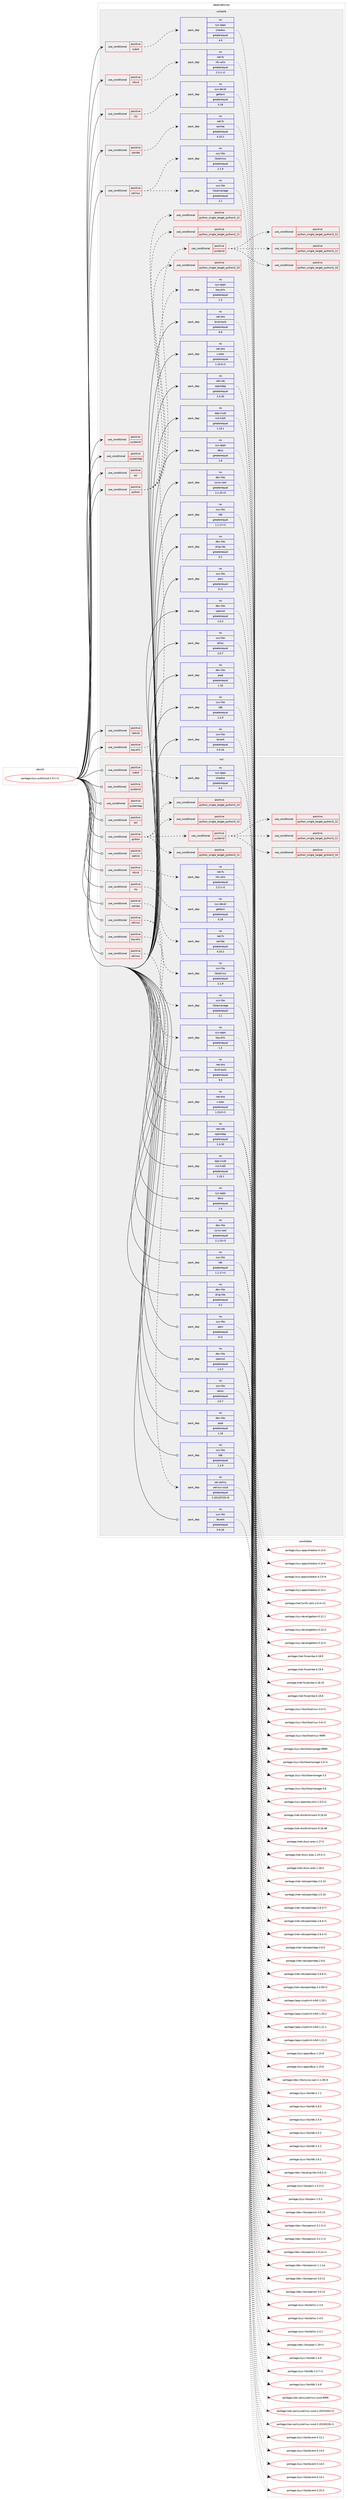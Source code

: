 digraph prolog {

# *************
# Graph options
# *************

newrank=true;
concentrate=true;
compound=true;
graph [rankdir=LR,fontname=Helvetica,fontsize=10,ranksep=1.5];#, ranksep=2.5, nodesep=0.2];
edge  [arrowhead=vee];
node  [fontname=Helvetica,fontsize=10];

# **********
# The ebuild
# **********

subgraph cluster_leftcol {
color=gray;
rank=same;
label=<<i>ebuild</i>>;
id [label="portage://sys-auth/sssd-2.9.1-r1", color=red, width=4, href="../sys-auth/sssd-2.9.1-r1.svg"];
}

# ****************
# The dependencies
# ****************

subgraph cluster_midcol {
color=gray;
label=<<i>dependencies</i>>;
subgraph cluster_compile {
fillcolor="#eeeeee";
style=filled;
label=<<i>compile</i>>;
subgraph cond10277 {
dependency14470 [label=<<TABLE BORDER="0" CELLBORDER="1" CELLSPACING="0" CELLPADDING="4"><TR><TD ROWSPAN="3" CELLPADDING="10">use_conditional</TD></TR><TR><TD>positive</TD></TR><TR><TD>acl</TD></TR></TABLE>>, shape=none, color=red];
# *** BEGIN UNKNOWN DEPENDENCY TYPE (TODO) ***
# dependency14470 -> package_dependency(portage://sys-auth/sssd-2.9.1-r1,install,no,net-fs,cifs-utils,none,[,,],[],[use(enable(acl),none)])
# *** END UNKNOWN DEPENDENCY TYPE (TODO) ***

}
id:e -> dependency14470:w [weight=20,style="solid",arrowhead="vee"];
subgraph cond10278 {
dependency14471 [label=<<TABLE BORDER="0" CELLBORDER="1" CELLSPACING="0" CELLPADDING="4"><TR><TD ROWSPAN="3" CELLPADDING="10">use_conditional</TD></TR><TR><TD>positive</TD></TR><TR><TD>keyutils</TD></TR></TABLE>>, shape=none, color=red];
subgraph pack4053 {
dependency14472 [label=<<TABLE BORDER="0" CELLBORDER="1" CELLSPACING="0" CELLPADDING="4" WIDTH="220"><TR><TD ROWSPAN="6" CELLPADDING="30">pack_dep</TD></TR><TR><TD WIDTH="110">no</TD></TR><TR><TD>sys-apps</TD></TR><TR><TD>keyutils</TD></TR><TR><TD>greaterequal</TD></TR><TR><TD>1.5</TD></TR></TABLE>>, shape=none, color=blue];
}
dependency14471:e -> dependency14472:w [weight=20,style="dashed",arrowhead="vee"];
}
id:e -> dependency14471:w [weight=20,style="solid",arrowhead="vee"];
subgraph cond10279 {
dependency14473 [label=<<TABLE BORDER="0" CELLBORDER="1" CELLSPACING="0" CELLPADDING="4"><TR><TD ROWSPAN="3" CELLPADDING="10">use_conditional</TD></TR><TR><TD>positive</TD></TR><TR><TD>netlink</TD></TR></TABLE>>, shape=none, color=red];
# *** BEGIN UNKNOWN DEPENDENCY TYPE (TODO) ***
# dependency14473 -> package_dependency(portage://sys-auth/sssd-2.9.1-r1,install,no,dev-libs,libnl,none,[,,],[slot(3)],[])
# *** END UNKNOWN DEPENDENCY TYPE (TODO) ***

}
id:e -> dependency14473:w [weight=20,style="solid",arrowhead="vee"];
subgraph cond10280 {
dependency14474 [label=<<TABLE BORDER="0" CELLBORDER="1" CELLSPACING="0" CELLPADDING="4"><TR><TD ROWSPAN="3" CELLPADDING="10">use_conditional</TD></TR><TR><TD>positive</TD></TR><TR><TD>nfsv4</TD></TR></TABLE>>, shape=none, color=red];
subgraph pack4054 {
dependency14475 [label=<<TABLE BORDER="0" CELLBORDER="1" CELLSPACING="0" CELLPADDING="4" WIDTH="220"><TR><TD ROWSPAN="6" CELLPADDING="30">pack_dep</TD></TR><TR><TD WIDTH="110">no</TD></TR><TR><TD>net-fs</TD></TR><TR><TD>nfs-utils</TD></TR><TR><TD>greaterequal</TD></TR><TR><TD>2.3.1-r2</TD></TR></TABLE>>, shape=none, color=blue];
}
dependency14474:e -> dependency14475:w [weight=20,style="dashed",arrowhead="vee"];
}
id:e -> dependency14474:w [weight=20,style="solid",arrowhead="vee"];
subgraph cond10281 {
dependency14476 [label=<<TABLE BORDER="0" CELLBORDER="1" CELLSPACING="0" CELLPADDING="4"><TR><TD ROWSPAN="3" CELLPADDING="10">use_conditional</TD></TR><TR><TD>positive</TD></TR><TR><TD>nls</TD></TR></TABLE>>, shape=none, color=red];
subgraph pack4055 {
dependency14477 [label=<<TABLE BORDER="0" CELLBORDER="1" CELLSPACING="0" CELLPADDING="4" WIDTH="220"><TR><TD ROWSPAN="6" CELLPADDING="30">pack_dep</TD></TR><TR><TD WIDTH="110">no</TD></TR><TR><TD>sys-devel</TD></TR><TR><TD>gettext</TD></TR><TR><TD>greaterequal</TD></TR><TR><TD>0.18</TD></TR></TABLE>>, shape=none, color=blue];
}
dependency14476:e -> dependency14477:w [weight=20,style="dashed",arrowhead="vee"];
}
id:e -> dependency14476:w [weight=20,style="solid",arrowhead="vee"];
subgraph cond10282 {
dependency14478 [label=<<TABLE BORDER="0" CELLBORDER="1" CELLSPACING="0" CELLPADDING="4"><TR><TD ROWSPAN="3" CELLPADDING="10">use_conditional</TD></TR><TR><TD>positive</TD></TR><TR><TD>python</TD></TR></TABLE>>, shape=none, color=red];
subgraph cond10283 {
dependency14479 [label=<<TABLE BORDER="0" CELLBORDER="1" CELLSPACING="0" CELLPADDING="4"><TR><TD ROWSPAN="3" CELLPADDING="10">use_conditional</TD></TR><TR><TD>positive</TD></TR><TR><TD>python_single_target_python3_10</TD></TR></TABLE>>, shape=none, color=red];
# *** BEGIN UNKNOWN DEPENDENCY TYPE (TODO) ***
# dependency14479 -> package_dependency(portage://sys-auth/sssd-2.9.1-r1,install,no,dev-lang,python,none,[,,],[slot(3.10)],[])
# *** END UNKNOWN DEPENDENCY TYPE (TODO) ***

}
dependency14478:e -> dependency14479:w [weight=20,style="dashed",arrowhead="vee"];
subgraph cond10284 {
dependency14480 [label=<<TABLE BORDER="0" CELLBORDER="1" CELLSPACING="0" CELLPADDING="4"><TR><TD ROWSPAN="3" CELLPADDING="10">use_conditional</TD></TR><TR><TD>positive</TD></TR><TR><TD>python_single_target_python3_11</TD></TR></TABLE>>, shape=none, color=red];
# *** BEGIN UNKNOWN DEPENDENCY TYPE (TODO) ***
# dependency14480 -> package_dependency(portage://sys-auth/sssd-2.9.1-r1,install,no,dev-lang,python,none,[,,],[slot(3.11)],[])
# *** END UNKNOWN DEPENDENCY TYPE (TODO) ***

}
dependency14478:e -> dependency14480:w [weight=20,style="dashed",arrowhead="vee"];
subgraph cond10285 {
dependency14481 [label=<<TABLE BORDER="0" CELLBORDER="1" CELLSPACING="0" CELLPADDING="4"><TR><TD ROWSPAN="3" CELLPADDING="10">use_conditional</TD></TR><TR><TD>positive</TD></TR><TR><TD>python_single_target_python3_12</TD></TR></TABLE>>, shape=none, color=red];
# *** BEGIN UNKNOWN DEPENDENCY TYPE (TODO) ***
# dependency14481 -> package_dependency(portage://sys-auth/sssd-2.9.1-r1,install,no,dev-lang,python,none,[,,],[slot(3.12)],[])
# *** END UNKNOWN DEPENDENCY TYPE (TODO) ***

}
dependency14478:e -> dependency14481:w [weight=20,style="dashed",arrowhead="vee"];
subgraph cond10286 {
dependency14482 [label=<<TABLE BORDER="0" CELLBORDER="1" CELLSPACING="0" CELLPADDING="4"><TR><TD ROWSPAN="3" CELLPADDING="10">use_conditional</TD></TR><TR><TD>positive</TD></TR><TR><TD>systemd</TD></TR></TABLE>>, shape=none, color=red];
subgraph cond10287 {
dependency14483 [label=<<TABLE BORDER="0" CELLBORDER="1" CELLSPACING="0" CELLPADDING="4"><TR><TD ROWSPAN="3" CELLPADDING="10">use_conditional</TD></TR><TR><TD>positive</TD></TR><TR><TD>python_single_target_python3_10</TD></TR></TABLE>>, shape=none, color=red];
# *** BEGIN UNKNOWN DEPENDENCY TYPE (TODO) ***
# dependency14483 -> package_dependency(portage://sys-auth/sssd-2.9.1-r1,install,no,dev-python,python-systemd,none,[,,],[],[use(enable(python_targets_python3_10),negative)])
# *** END UNKNOWN DEPENDENCY TYPE (TODO) ***

}
dependency14482:e -> dependency14483:w [weight=20,style="dashed",arrowhead="vee"];
subgraph cond10288 {
dependency14484 [label=<<TABLE BORDER="0" CELLBORDER="1" CELLSPACING="0" CELLPADDING="4"><TR><TD ROWSPAN="3" CELLPADDING="10">use_conditional</TD></TR><TR><TD>positive</TD></TR><TR><TD>python_single_target_python3_11</TD></TR></TABLE>>, shape=none, color=red];
# *** BEGIN UNKNOWN DEPENDENCY TYPE (TODO) ***
# dependency14484 -> package_dependency(portage://sys-auth/sssd-2.9.1-r1,install,no,dev-python,python-systemd,none,[,,],[],[use(enable(python_targets_python3_11),negative)])
# *** END UNKNOWN DEPENDENCY TYPE (TODO) ***

}
dependency14482:e -> dependency14484:w [weight=20,style="dashed",arrowhead="vee"];
subgraph cond10289 {
dependency14485 [label=<<TABLE BORDER="0" CELLBORDER="1" CELLSPACING="0" CELLPADDING="4"><TR><TD ROWSPAN="3" CELLPADDING="10">use_conditional</TD></TR><TR><TD>positive</TD></TR><TR><TD>python_single_target_python3_12</TD></TR></TABLE>>, shape=none, color=red];
# *** BEGIN UNKNOWN DEPENDENCY TYPE (TODO) ***
# dependency14485 -> package_dependency(portage://sys-auth/sssd-2.9.1-r1,install,no,dev-python,python-systemd,none,[,,],[],[use(enable(python_targets_python3_12),negative)])
# *** END UNKNOWN DEPENDENCY TYPE (TODO) ***

}
dependency14482:e -> dependency14485:w [weight=20,style="dashed",arrowhead="vee"];
}
dependency14478:e -> dependency14482:w [weight=20,style="dashed",arrowhead="vee"];
}
id:e -> dependency14478:w [weight=20,style="solid",arrowhead="vee"];
subgraph cond10290 {
dependency14486 [label=<<TABLE BORDER="0" CELLBORDER="1" CELLSPACING="0" CELLPADDING="4"><TR><TD ROWSPAN="3" CELLPADDING="10">use_conditional</TD></TR><TR><TD>positive</TD></TR><TR><TD>samba</TD></TR></TABLE>>, shape=none, color=red];
subgraph pack4056 {
dependency14487 [label=<<TABLE BORDER="0" CELLBORDER="1" CELLSPACING="0" CELLPADDING="4" WIDTH="220"><TR><TD ROWSPAN="6" CELLPADDING="30">pack_dep</TD></TR><TR><TD WIDTH="110">no</TD></TR><TR><TD>net-fs</TD></TR><TR><TD>samba</TD></TR><TR><TD>greaterequal</TD></TR><TR><TD>4.10.2</TD></TR></TABLE>>, shape=none, color=blue];
}
dependency14486:e -> dependency14487:w [weight=20,style="dashed",arrowhead="vee"];
}
id:e -> dependency14486:w [weight=20,style="solid",arrowhead="vee"];
subgraph cond10291 {
dependency14488 [label=<<TABLE BORDER="0" CELLBORDER="1" CELLSPACING="0" CELLPADDING="4"><TR><TD ROWSPAN="3" CELLPADDING="10">use_conditional</TD></TR><TR><TD>positive</TD></TR><TR><TD>selinux</TD></TR></TABLE>>, shape=none, color=red];
subgraph pack4057 {
dependency14489 [label=<<TABLE BORDER="0" CELLBORDER="1" CELLSPACING="0" CELLPADDING="4" WIDTH="220"><TR><TD ROWSPAN="6" CELLPADDING="30">pack_dep</TD></TR><TR><TD WIDTH="110">no</TD></TR><TR><TD>sys-libs</TD></TR><TR><TD>libselinux</TD></TR><TR><TD>greaterequal</TD></TR><TR><TD>2.1.9</TD></TR></TABLE>>, shape=none, color=blue];
}
dependency14488:e -> dependency14489:w [weight=20,style="dashed",arrowhead="vee"];
subgraph pack4058 {
dependency14490 [label=<<TABLE BORDER="0" CELLBORDER="1" CELLSPACING="0" CELLPADDING="4" WIDTH="220"><TR><TD ROWSPAN="6" CELLPADDING="30">pack_dep</TD></TR><TR><TD WIDTH="110">no</TD></TR><TR><TD>sys-libs</TD></TR><TR><TD>libsemanage</TD></TR><TR><TD>greaterequal</TD></TR><TR><TD>2.1</TD></TR></TABLE>>, shape=none, color=blue];
}
dependency14488:e -> dependency14490:w [weight=20,style="dashed",arrowhead="vee"];
}
id:e -> dependency14488:w [weight=20,style="solid",arrowhead="vee"];
subgraph cond10292 {
dependency14491 [label=<<TABLE BORDER="0" CELLBORDER="1" CELLSPACING="0" CELLPADDING="4"><TR><TD ROWSPAN="3" CELLPADDING="10">use_conditional</TD></TR><TR><TD>positive</TD></TR><TR><TD>subid</TD></TR></TABLE>>, shape=none, color=red];
subgraph pack4059 {
dependency14492 [label=<<TABLE BORDER="0" CELLBORDER="1" CELLSPACING="0" CELLPADDING="4" WIDTH="220"><TR><TD ROWSPAN="6" CELLPADDING="30">pack_dep</TD></TR><TR><TD WIDTH="110">no</TD></TR><TR><TD>sys-apps</TD></TR><TR><TD>shadow</TD></TR><TR><TD>greaterequal</TD></TR><TR><TD>4.9</TD></TR></TABLE>>, shape=none, color=blue];
}
dependency14491:e -> dependency14492:w [weight=20,style="dashed",arrowhead="vee"];
}
id:e -> dependency14491:w [weight=20,style="solid",arrowhead="vee"];
subgraph cond10293 {
dependency14493 [label=<<TABLE BORDER="0" CELLBORDER="1" CELLSPACING="0" CELLPADDING="4"><TR><TD ROWSPAN="3" CELLPADDING="10">use_conditional</TD></TR><TR><TD>positive</TD></TR><TR><TD>systemd</TD></TR></TABLE>>, shape=none, color=red];
# *** BEGIN UNKNOWN DEPENDENCY TYPE (TODO) ***
# dependency14493 -> package_dependency(portage://sys-auth/sssd-2.9.1-r1,install,no,sys-apps,systemd,none,[,,],any_same_slot,[])
# *** END UNKNOWN DEPENDENCY TYPE (TODO) ***

# *** BEGIN UNKNOWN DEPENDENCY TYPE (TODO) ***
# dependency14493 -> package_dependency(portage://sys-auth/sssd-2.9.1-r1,install,no,sys-apps,util-linux,none,[,,],[],[])
# *** END UNKNOWN DEPENDENCY TYPE (TODO) ***

}
id:e -> dependency14493:w [weight=20,style="solid",arrowhead="vee"];
subgraph cond10294 {
dependency14494 [label=<<TABLE BORDER="0" CELLBORDER="1" CELLSPACING="0" CELLPADDING="4"><TR><TD ROWSPAN="3" CELLPADDING="10">use_conditional</TD></TR><TR><TD>positive</TD></TR><TR><TD>systemtap</TD></TR></TABLE>>, shape=none, color=red];
# *** BEGIN UNKNOWN DEPENDENCY TYPE (TODO) ***
# dependency14494 -> package_dependency(portage://sys-auth/sssd-2.9.1-r1,install,no,dev-debug,systemtap,none,[,,],[],[])
# *** END UNKNOWN DEPENDENCY TYPE (TODO) ***

}
id:e -> dependency14494:w [weight=20,style="solid",arrowhead="vee"];
subgraph pack4060 {
dependency14495 [label=<<TABLE BORDER="0" CELLBORDER="1" CELLSPACING="0" CELLPADDING="4" WIDTH="220"><TR><TD ROWSPAN="6" CELLPADDING="30">pack_dep</TD></TR><TR><TD WIDTH="110">no</TD></TR><TR><TD>app-crypt</TD></TR><TR><TD>mit-krb5</TD></TR><TR><TD>greaterequal</TD></TR><TR><TD>1.19.1</TD></TR></TABLE>>, shape=none, color=blue];
}
id:e -> dependency14495:w [weight=20,style="solid",arrowhead="vee"];
# *** BEGIN UNKNOWN DEPENDENCY TYPE (TODO) ***
# id -> package_dependency(portage://sys-auth/sssd-2.9.1-r1,install,no,app-crypt,p11-kit,none,[,,],[],[])
# *** END UNKNOWN DEPENDENCY TYPE (TODO) ***

subgraph pack4061 {
dependency14496 [label=<<TABLE BORDER="0" CELLBORDER="1" CELLSPACING="0" CELLPADDING="4" WIDTH="220"><TR><TD ROWSPAN="6" CELLPADDING="30">pack_dep</TD></TR><TR><TD WIDTH="110">no</TD></TR><TR><TD>dev-libs</TD></TR><TR><TD>cyrus-sasl</TD></TR><TR><TD>greaterequal</TD></TR><TR><TD>2.1.25-r3</TD></TR></TABLE>>, shape=none, color=blue];
}
id:e -> dependency14496:w [weight=20,style="solid",arrowhead="vee"];
subgraph pack4062 {
dependency14497 [label=<<TABLE BORDER="0" CELLBORDER="1" CELLSPACING="0" CELLPADDING="4" WIDTH="220"><TR><TD ROWSPAN="6" CELLPADDING="30">pack_dep</TD></TR><TR><TD WIDTH="110">no</TD></TR><TR><TD>dev-libs</TD></TR><TR><TD>ding-libs</TD></TR><TR><TD>greaterequal</TD></TR><TR><TD>0.2</TD></TR></TABLE>>, shape=none, color=blue];
}
id:e -> dependency14497:w [weight=20,style="solid",arrowhead="vee"];
# *** BEGIN UNKNOWN DEPENDENCY TYPE (TODO) ***
# id -> package_dependency(portage://sys-auth/sssd-2.9.1-r1,install,no,dev-libs,jansson,none,[,,],any_same_slot,[])
# *** END UNKNOWN DEPENDENCY TYPE (TODO) ***

# *** BEGIN UNKNOWN DEPENDENCY TYPE (TODO) ***
# id -> package_dependency(portage://sys-auth/sssd-2.9.1-r1,install,no,dev-libs,libpcre2,none,[,,],any_same_slot,[])
# *** END UNKNOWN DEPENDENCY TYPE (TODO) ***

# *** BEGIN UNKNOWN DEPENDENCY TYPE (TODO) ***
# id -> package_dependency(portage://sys-auth/sssd-2.9.1-r1,install,no,dev-libs,libunistring,none,[,,],any_same_slot,[])
# *** END UNKNOWN DEPENDENCY TYPE (TODO) ***

subgraph pack4063 {
dependency14498 [label=<<TABLE BORDER="0" CELLBORDER="1" CELLSPACING="0" CELLPADDING="4" WIDTH="220"><TR><TD ROWSPAN="6" CELLPADDING="30">pack_dep</TD></TR><TR><TD WIDTH="110">no</TD></TR><TR><TD>dev-libs</TD></TR><TR><TD>openssl</TD></TR><TR><TD>greaterequal</TD></TR><TR><TD>1.0.2</TD></TR></TABLE>>, shape=none, color=blue];
}
id:e -> dependency14498:w [weight=20,style="solid",arrowhead="vee"];
subgraph pack4064 {
dependency14499 [label=<<TABLE BORDER="0" CELLBORDER="1" CELLSPACING="0" CELLPADDING="4" WIDTH="220"><TR><TD ROWSPAN="6" CELLPADDING="30">pack_dep</TD></TR><TR><TD WIDTH="110">no</TD></TR><TR><TD>dev-libs</TD></TR><TR><TD>popt</TD></TR><TR><TD>greaterequal</TD></TR><TR><TD>1.16</TD></TR></TABLE>>, shape=none, color=blue];
}
id:e -> dependency14499:w [weight=20,style="solid",arrowhead="vee"];
subgraph pack4065 {
dependency14500 [label=<<TABLE BORDER="0" CELLBORDER="1" CELLSPACING="0" CELLPADDING="4" WIDTH="220"><TR><TD ROWSPAN="6" CELLPADDING="30">pack_dep</TD></TR><TR><TD WIDTH="110">no</TD></TR><TR><TD>net-dns</TD></TR><TR><TD>bind-tools</TD></TR><TR><TD>greaterequal</TD></TR><TR><TD>9.9</TD></TR></TABLE>>, shape=none, color=blue];
}
id:e -> dependency14500:w [weight=20,style="solid",arrowhead="vee"];
subgraph pack4066 {
dependency14501 [label=<<TABLE BORDER="0" CELLBORDER="1" CELLSPACING="0" CELLPADDING="4" WIDTH="220"><TR><TD ROWSPAN="6" CELLPADDING="30">pack_dep</TD></TR><TR><TD WIDTH="110">no</TD></TR><TR><TD>net-dns</TD></TR><TR><TD>c-ares</TD></TR><TR><TD>greaterequal</TD></TR><TR><TD>1.10.0-r1</TD></TR></TABLE>>, shape=none, color=blue];
}
id:e -> dependency14501:w [weight=20,style="solid",arrowhead="vee"];
subgraph pack4067 {
dependency14502 [label=<<TABLE BORDER="0" CELLBORDER="1" CELLSPACING="0" CELLPADDING="4" WIDTH="220"><TR><TD ROWSPAN="6" CELLPADDING="30">pack_dep</TD></TR><TR><TD WIDTH="110">no</TD></TR><TR><TD>net-nds</TD></TR><TR><TD>openldap</TD></TR><TR><TD>greaterequal</TD></TR><TR><TD>2.4.30</TD></TR></TABLE>>, shape=none, color=blue];
}
id:e -> dependency14502:w [weight=20,style="solid",arrowhead="vee"];
subgraph pack4068 {
dependency14503 [label=<<TABLE BORDER="0" CELLBORDER="1" CELLSPACING="0" CELLPADDING="4" WIDTH="220"><TR><TD ROWSPAN="6" CELLPADDING="30">pack_dep</TD></TR><TR><TD WIDTH="110">no</TD></TR><TR><TD>sys-apps</TD></TR><TR><TD>dbus</TD></TR><TR><TD>greaterequal</TD></TR><TR><TD>1.6</TD></TR></TABLE>>, shape=none, color=blue];
}
id:e -> dependency14503:w [weight=20,style="solid",arrowhead="vee"];
subgraph pack4069 {
dependency14504 [label=<<TABLE BORDER="0" CELLBORDER="1" CELLSPACING="0" CELLPADDING="4" WIDTH="220"><TR><TD ROWSPAN="6" CELLPADDING="30">pack_dep</TD></TR><TR><TD WIDTH="110">no</TD></TR><TR><TD>sys-libs</TD></TR><TR><TD>ldb</TD></TR><TR><TD>greaterequal</TD></TR><TR><TD>1.1.17-r1</TD></TR></TABLE>>, shape=none, color=blue];
}
id:e -> dependency14504:w [weight=20,style="solid",arrowhead="vee"];
subgraph pack4070 {
dependency14505 [label=<<TABLE BORDER="0" CELLBORDER="1" CELLSPACING="0" CELLPADDING="4" WIDTH="220"><TR><TD ROWSPAN="6" CELLPADDING="30">pack_dep</TD></TR><TR><TD WIDTH="110">no</TD></TR><TR><TD>sys-libs</TD></TR><TR><TD>pam</TD></TR><TR><TD>greaterequal</TD></TR><TR><TD>0-r1</TD></TR></TABLE>>, shape=none, color=blue];
}
id:e -> dependency14505:w [weight=20,style="solid",arrowhead="vee"];
subgraph pack4071 {
dependency14506 [label=<<TABLE BORDER="0" CELLBORDER="1" CELLSPACING="0" CELLPADDING="4" WIDTH="220"><TR><TD ROWSPAN="6" CELLPADDING="30">pack_dep</TD></TR><TR><TD WIDTH="110">no</TD></TR><TR><TD>sys-libs</TD></TR><TR><TD>talloc</TD></TR><TR><TD>greaterequal</TD></TR><TR><TD>2.0.7</TD></TR></TABLE>>, shape=none, color=blue];
}
id:e -> dependency14506:w [weight=20,style="solid",arrowhead="vee"];
subgraph pack4072 {
dependency14507 [label=<<TABLE BORDER="0" CELLBORDER="1" CELLSPACING="0" CELLPADDING="4" WIDTH="220"><TR><TD ROWSPAN="6" CELLPADDING="30">pack_dep</TD></TR><TR><TD WIDTH="110">no</TD></TR><TR><TD>sys-libs</TD></TR><TR><TD>tdb</TD></TR><TR><TD>greaterequal</TD></TR><TR><TD>1.2.9</TD></TR></TABLE>>, shape=none, color=blue];
}
id:e -> dependency14507:w [weight=20,style="solid",arrowhead="vee"];
subgraph pack4073 {
dependency14508 [label=<<TABLE BORDER="0" CELLBORDER="1" CELLSPACING="0" CELLPADDING="4" WIDTH="220"><TR><TD ROWSPAN="6" CELLPADDING="30">pack_dep</TD></TR><TR><TD WIDTH="110">no</TD></TR><TR><TD>sys-libs</TD></TR><TR><TD>tevent</TD></TR><TR><TD>greaterequal</TD></TR><TR><TD>0.9.16</TD></TR></TABLE>>, shape=none, color=blue];
}
id:e -> dependency14508:w [weight=20,style="solid",arrowhead="vee"];
# *** BEGIN UNKNOWN DEPENDENCY TYPE (TODO) ***
# id -> package_dependency(portage://sys-auth/sssd-2.9.1-r1,install,no,virtual,libintl,none,[,,],[],[])
# *** END UNKNOWN DEPENDENCY TYPE (TODO) ***

}
subgraph cluster_compileandrun {
fillcolor="#eeeeee";
style=filled;
label=<<i>compile and run</i>>;
}
subgraph cluster_run {
fillcolor="#eeeeee";
style=filled;
label=<<i>run</i>>;
subgraph cond10295 {
dependency14509 [label=<<TABLE BORDER="0" CELLBORDER="1" CELLSPACING="0" CELLPADDING="4"><TR><TD ROWSPAN="3" CELLPADDING="10">use_conditional</TD></TR><TR><TD>positive</TD></TR><TR><TD>acl</TD></TR></TABLE>>, shape=none, color=red];
# *** BEGIN UNKNOWN DEPENDENCY TYPE (TODO) ***
# dependency14509 -> package_dependency(portage://sys-auth/sssd-2.9.1-r1,run,no,net-fs,cifs-utils,none,[,,],[],[use(enable(acl),none)])
# *** END UNKNOWN DEPENDENCY TYPE (TODO) ***

}
id:e -> dependency14509:w [weight=20,style="solid",arrowhead="odot"];
subgraph cond10296 {
dependency14510 [label=<<TABLE BORDER="0" CELLBORDER="1" CELLSPACING="0" CELLPADDING="4"><TR><TD ROWSPAN="3" CELLPADDING="10">use_conditional</TD></TR><TR><TD>positive</TD></TR><TR><TD>keyutils</TD></TR></TABLE>>, shape=none, color=red];
subgraph pack4074 {
dependency14511 [label=<<TABLE BORDER="0" CELLBORDER="1" CELLSPACING="0" CELLPADDING="4" WIDTH="220"><TR><TD ROWSPAN="6" CELLPADDING="30">pack_dep</TD></TR><TR><TD WIDTH="110">no</TD></TR><TR><TD>sys-apps</TD></TR><TR><TD>keyutils</TD></TR><TR><TD>greaterequal</TD></TR><TR><TD>1.5</TD></TR></TABLE>>, shape=none, color=blue];
}
dependency14510:e -> dependency14511:w [weight=20,style="dashed",arrowhead="vee"];
}
id:e -> dependency14510:w [weight=20,style="solid",arrowhead="odot"];
subgraph cond10297 {
dependency14512 [label=<<TABLE BORDER="0" CELLBORDER="1" CELLSPACING="0" CELLPADDING="4"><TR><TD ROWSPAN="3" CELLPADDING="10">use_conditional</TD></TR><TR><TD>positive</TD></TR><TR><TD>netlink</TD></TR></TABLE>>, shape=none, color=red];
# *** BEGIN UNKNOWN DEPENDENCY TYPE (TODO) ***
# dependency14512 -> package_dependency(portage://sys-auth/sssd-2.9.1-r1,run,no,dev-libs,libnl,none,[,,],[slot(3)],[])
# *** END UNKNOWN DEPENDENCY TYPE (TODO) ***

}
id:e -> dependency14512:w [weight=20,style="solid",arrowhead="odot"];
subgraph cond10298 {
dependency14513 [label=<<TABLE BORDER="0" CELLBORDER="1" CELLSPACING="0" CELLPADDING="4"><TR><TD ROWSPAN="3" CELLPADDING="10">use_conditional</TD></TR><TR><TD>positive</TD></TR><TR><TD>nfsv4</TD></TR></TABLE>>, shape=none, color=red];
subgraph pack4075 {
dependency14514 [label=<<TABLE BORDER="0" CELLBORDER="1" CELLSPACING="0" CELLPADDING="4" WIDTH="220"><TR><TD ROWSPAN="6" CELLPADDING="30">pack_dep</TD></TR><TR><TD WIDTH="110">no</TD></TR><TR><TD>net-fs</TD></TR><TR><TD>nfs-utils</TD></TR><TR><TD>greaterequal</TD></TR><TR><TD>2.3.1-r2</TD></TR></TABLE>>, shape=none, color=blue];
}
dependency14513:e -> dependency14514:w [weight=20,style="dashed",arrowhead="vee"];
}
id:e -> dependency14513:w [weight=20,style="solid",arrowhead="odot"];
subgraph cond10299 {
dependency14515 [label=<<TABLE BORDER="0" CELLBORDER="1" CELLSPACING="0" CELLPADDING="4"><TR><TD ROWSPAN="3" CELLPADDING="10">use_conditional</TD></TR><TR><TD>positive</TD></TR><TR><TD>nls</TD></TR></TABLE>>, shape=none, color=red];
subgraph pack4076 {
dependency14516 [label=<<TABLE BORDER="0" CELLBORDER="1" CELLSPACING="0" CELLPADDING="4" WIDTH="220"><TR><TD ROWSPAN="6" CELLPADDING="30">pack_dep</TD></TR><TR><TD WIDTH="110">no</TD></TR><TR><TD>sys-devel</TD></TR><TR><TD>gettext</TD></TR><TR><TD>greaterequal</TD></TR><TR><TD>0.18</TD></TR></TABLE>>, shape=none, color=blue];
}
dependency14515:e -> dependency14516:w [weight=20,style="dashed",arrowhead="vee"];
}
id:e -> dependency14515:w [weight=20,style="solid",arrowhead="odot"];
subgraph cond10300 {
dependency14517 [label=<<TABLE BORDER="0" CELLBORDER="1" CELLSPACING="0" CELLPADDING="4"><TR><TD ROWSPAN="3" CELLPADDING="10">use_conditional</TD></TR><TR><TD>positive</TD></TR><TR><TD>python</TD></TR></TABLE>>, shape=none, color=red];
subgraph cond10301 {
dependency14518 [label=<<TABLE BORDER="0" CELLBORDER="1" CELLSPACING="0" CELLPADDING="4"><TR><TD ROWSPAN="3" CELLPADDING="10">use_conditional</TD></TR><TR><TD>positive</TD></TR><TR><TD>python_single_target_python3_10</TD></TR></TABLE>>, shape=none, color=red];
# *** BEGIN UNKNOWN DEPENDENCY TYPE (TODO) ***
# dependency14518 -> package_dependency(portage://sys-auth/sssd-2.9.1-r1,run,no,dev-lang,python,none,[,,],[slot(3.10)],[])
# *** END UNKNOWN DEPENDENCY TYPE (TODO) ***

}
dependency14517:e -> dependency14518:w [weight=20,style="dashed",arrowhead="vee"];
subgraph cond10302 {
dependency14519 [label=<<TABLE BORDER="0" CELLBORDER="1" CELLSPACING="0" CELLPADDING="4"><TR><TD ROWSPAN="3" CELLPADDING="10">use_conditional</TD></TR><TR><TD>positive</TD></TR><TR><TD>python_single_target_python3_11</TD></TR></TABLE>>, shape=none, color=red];
# *** BEGIN UNKNOWN DEPENDENCY TYPE (TODO) ***
# dependency14519 -> package_dependency(portage://sys-auth/sssd-2.9.1-r1,run,no,dev-lang,python,none,[,,],[slot(3.11)],[])
# *** END UNKNOWN DEPENDENCY TYPE (TODO) ***

}
dependency14517:e -> dependency14519:w [weight=20,style="dashed",arrowhead="vee"];
subgraph cond10303 {
dependency14520 [label=<<TABLE BORDER="0" CELLBORDER="1" CELLSPACING="0" CELLPADDING="4"><TR><TD ROWSPAN="3" CELLPADDING="10">use_conditional</TD></TR><TR><TD>positive</TD></TR><TR><TD>python_single_target_python3_12</TD></TR></TABLE>>, shape=none, color=red];
# *** BEGIN UNKNOWN DEPENDENCY TYPE (TODO) ***
# dependency14520 -> package_dependency(portage://sys-auth/sssd-2.9.1-r1,run,no,dev-lang,python,none,[,,],[slot(3.12)],[])
# *** END UNKNOWN DEPENDENCY TYPE (TODO) ***

}
dependency14517:e -> dependency14520:w [weight=20,style="dashed",arrowhead="vee"];
subgraph cond10304 {
dependency14521 [label=<<TABLE BORDER="0" CELLBORDER="1" CELLSPACING="0" CELLPADDING="4"><TR><TD ROWSPAN="3" CELLPADDING="10">use_conditional</TD></TR><TR><TD>positive</TD></TR><TR><TD>systemd</TD></TR></TABLE>>, shape=none, color=red];
subgraph cond10305 {
dependency14522 [label=<<TABLE BORDER="0" CELLBORDER="1" CELLSPACING="0" CELLPADDING="4"><TR><TD ROWSPAN="3" CELLPADDING="10">use_conditional</TD></TR><TR><TD>positive</TD></TR><TR><TD>python_single_target_python3_10</TD></TR></TABLE>>, shape=none, color=red];
# *** BEGIN UNKNOWN DEPENDENCY TYPE (TODO) ***
# dependency14522 -> package_dependency(portage://sys-auth/sssd-2.9.1-r1,run,no,dev-python,python-systemd,none,[,,],[],[use(enable(python_targets_python3_10),negative)])
# *** END UNKNOWN DEPENDENCY TYPE (TODO) ***

}
dependency14521:e -> dependency14522:w [weight=20,style="dashed",arrowhead="vee"];
subgraph cond10306 {
dependency14523 [label=<<TABLE BORDER="0" CELLBORDER="1" CELLSPACING="0" CELLPADDING="4"><TR><TD ROWSPAN="3" CELLPADDING="10">use_conditional</TD></TR><TR><TD>positive</TD></TR><TR><TD>python_single_target_python3_11</TD></TR></TABLE>>, shape=none, color=red];
# *** BEGIN UNKNOWN DEPENDENCY TYPE (TODO) ***
# dependency14523 -> package_dependency(portage://sys-auth/sssd-2.9.1-r1,run,no,dev-python,python-systemd,none,[,,],[],[use(enable(python_targets_python3_11),negative)])
# *** END UNKNOWN DEPENDENCY TYPE (TODO) ***

}
dependency14521:e -> dependency14523:w [weight=20,style="dashed",arrowhead="vee"];
subgraph cond10307 {
dependency14524 [label=<<TABLE BORDER="0" CELLBORDER="1" CELLSPACING="0" CELLPADDING="4"><TR><TD ROWSPAN="3" CELLPADDING="10">use_conditional</TD></TR><TR><TD>positive</TD></TR><TR><TD>python_single_target_python3_12</TD></TR></TABLE>>, shape=none, color=red];
# *** BEGIN UNKNOWN DEPENDENCY TYPE (TODO) ***
# dependency14524 -> package_dependency(portage://sys-auth/sssd-2.9.1-r1,run,no,dev-python,python-systemd,none,[,,],[],[use(enable(python_targets_python3_12),negative)])
# *** END UNKNOWN DEPENDENCY TYPE (TODO) ***

}
dependency14521:e -> dependency14524:w [weight=20,style="dashed",arrowhead="vee"];
}
dependency14517:e -> dependency14521:w [weight=20,style="dashed",arrowhead="vee"];
}
id:e -> dependency14517:w [weight=20,style="solid",arrowhead="odot"];
subgraph cond10308 {
dependency14525 [label=<<TABLE BORDER="0" CELLBORDER="1" CELLSPACING="0" CELLPADDING="4"><TR><TD ROWSPAN="3" CELLPADDING="10">use_conditional</TD></TR><TR><TD>positive</TD></TR><TR><TD>samba</TD></TR></TABLE>>, shape=none, color=red];
subgraph pack4077 {
dependency14526 [label=<<TABLE BORDER="0" CELLBORDER="1" CELLSPACING="0" CELLPADDING="4" WIDTH="220"><TR><TD ROWSPAN="6" CELLPADDING="30">pack_dep</TD></TR><TR><TD WIDTH="110">no</TD></TR><TR><TD>net-fs</TD></TR><TR><TD>samba</TD></TR><TR><TD>greaterequal</TD></TR><TR><TD>4.10.2</TD></TR></TABLE>>, shape=none, color=blue];
}
dependency14525:e -> dependency14526:w [weight=20,style="dashed",arrowhead="vee"];
}
id:e -> dependency14525:w [weight=20,style="solid",arrowhead="odot"];
subgraph cond10309 {
dependency14527 [label=<<TABLE BORDER="0" CELLBORDER="1" CELLSPACING="0" CELLPADDING="4"><TR><TD ROWSPAN="3" CELLPADDING="10">use_conditional</TD></TR><TR><TD>positive</TD></TR><TR><TD>selinux</TD></TR></TABLE>>, shape=none, color=red];
subgraph pack4078 {
dependency14528 [label=<<TABLE BORDER="0" CELLBORDER="1" CELLSPACING="0" CELLPADDING="4" WIDTH="220"><TR><TD ROWSPAN="6" CELLPADDING="30">pack_dep</TD></TR><TR><TD WIDTH="110">no</TD></TR><TR><TD>sec-policy</TD></TR><TR><TD>selinux-sssd</TD></TR><TR><TD>greaterequal</TD></TR><TR><TD>2.20120725-r9</TD></TR></TABLE>>, shape=none, color=blue];
}
dependency14527:e -> dependency14528:w [weight=20,style="dashed",arrowhead="vee"];
}
id:e -> dependency14527:w [weight=20,style="solid",arrowhead="odot"];
subgraph cond10310 {
dependency14529 [label=<<TABLE BORDER="0" CELLBORDER="1" CELLSPACING="0" CELLPADDING="4"><TR><TD ROWSPAN="3" CELLPADDING="10">use_conditional</TD></TR><TR><TD>positive</TD></TR><TR><TD>selinux</TD></TR></TABLE>>, shape=none, color=red];
subgraph pack4079 {
dependency14530 [label=<<TABLE BORDER="0" CELLBORDER="1" CELLSPACING="0" CELLPADDING="4" WIDTH="220"><TR><TD ROWSPAN="6" CELLPADDING="30">pack_dep</TD></TR><TR><TD WIDTH="110">no</TD></TR><TR><TD>sys-libs</TD></TR><TR><TD>libselinux</TD></TR><TR><TD>greaterequal</TD></TR><TR><TD>2.1.9</TD></TR></TABLE>>, shape=none, color=blue];
}
dependency14529:e -> dependency14530:w [weight=20,style="dashed",arrowhead="vee"];
subgraph pack4080 {
dependency14531 [label=<<TABLE BORDER="0" CELLBORDER="1" CELLSPACING="0" CELLPADDING="4" WIDTH="220"><TR><TD ROWSPAN="6" CELLPADDING="30">pack_dep</TD></TR><TR><TD WIDTH="110">no</TD></TR><TR><TD>sys-libs</TD></TR><TR><TD>libsemanage</TD></TR><TR><TD>greaterequal</TD></TR><TR><TD>2.1</TD></TR></TABLE>>, shape=none, color=blue];
}
dependency14529:e -> dependency14531:w [weight=20,style="dashed",arrowhead="vee"];
}
id:e -> dependency14529:w [weight=20,style="solid",arrowhead="odot"];
subgraph cond10311 {
dependency14532 [label=<<TABLE BORDER="0" CELLBORDER="1" CELLSPACING="0" CELLPADDING="4"><TR><TD ROWSPAN="3" CELLPADDING="10">use_conditional</TD></TR><TR><TD>positive</TD></TR><TR><TD>subid</TD></TR></TABLE>>, shape=none, color=red];
subgraph pack4081 {
dependency14533 [label=<<TABLE BORDER="0" CELLBORDER="1" CELLSPACING="0" CELLPADDING="4" WIDTH="220"><TR><TD ROWSPAN="6" CELLPADDING="30">pack_dep</TD></TR><TR><TD WIDTH="110">no</TD></TR><TR><TD>sys-apps</TD></TR><TR><TD>shadow</TD></TR><TR><TD>greaterequal</TD></TR><TR><TD>4.9</TD></TR></TABLE>>, shape=none, color=blue];
}
dependency14532:e -> dependency14533:w [weight=20,style="dashed",arrowhead="vee"];
}
id:e -> dependency14532:w [weight=20,style="solid",arrowhead="odot"];
subgraph cond10312 {
dependency14534 [label=<<TABLE BORDER="0" CELLBORDER="1" CELLSPACING="0" CELLPADDING="4"><TR><TD ROWSPAN="3" CELLPADDING="10">use_conditional</TD></TR><TR><TD>positive</TD></TR><TR><TD>systemd</TD></TR></TABLE>>, shape=none, color=red];
# *** BEGIN UNKNOWN DEPENDENCY TYPE (TODO) ***
# dependency14534 -> package_dependency(portage://sys-auth/sssd-2.9.1-r1,run,no,sys-apps,systemd,none,[,,],any_same_slot,[])
# *** END UNKNOWN DEPENDENCY TYPE (TODO) ***

# *** BEGIN UNKNOWN DEPENDENCY TYPE (TODO) ***
# dependency14534 -> package_dependency(portage://sys-auth/sssd-2.9.1-r1,run,no,sys-apps,util-linux,none,[,,],[],[])
# *** END UNKNOWN DEPENDENCY TYPE (TODO) ***

}
id:e -> dependency14534:w [weight=20,style="solid",arrowhead="odot"];
subgraph cond10313 {
dependency14535 [label=<<TABLE BORDER="0" CELLBORDER="1" CELLSPACING="0" CELLPADDING="4"><TR><TD ROWSPAN="3" CELLPADDING="10">use_conditional</TD></TR><TR><TD>positive</TD></TR><TR><TD>systemtap</TD></TR></TABLE>>, shape=none, color=red];
# *** BEGIN UNKNOWN DEPENDENCY TYPE (TODO) ***
# dependency14535 -> package_dependency(portage://sys-auth/sssd-2.9.1-r1,run,no,dev-debug,systemtap,none,[,,],[],[])
# *** END UNKNOWN DEPENDENCY TYPE (TODO) ***

}
id:e -> dependency14535:w [weight=20,style="solid",arrowhead="odot"];
subgraph pack4082 {
dependency14536 [label=<<TABLE BORDER="0" CELLBORDER="1" CELLSPACING="0" CELLPADDING="4" WIDTH="220"><TR><TD ROWSPAN="6" CELLPADDING="30">pack_dep</TD></TR><TR><TD WIDTH="110">no</TD></TR><TR><TD>app-crypt</TD></TR><TR><TD>mit-krb5</TD></TR><TR><TD>greaterequal</TD></TR><TR><TD>1.19.1</TD></TR></TABLE>>, shape=none, color=blue];
}
id:e -> dependency14536:w [weight=20,style="solid",arrowhead="odot"];
# *** BEGIN UNKNOWN DEPENDENCY TYPE (TODO) ***
# id -> package_dependency(portage://sys-auth/sssd-2.9.1-r1,run,no,app-crypt,p11-kit,none,[,,],[],[])
# *** END UNKNOWN DEPENDENCY TYPE (TODO) ***

subgraph pack4083 {
dependency14537 [label=<<TABLE BORDER="0" CELLBORDER="1" CELLSPACING="0" CELLPADDING="4" WIDTH="220"><TR><TD ROWSPAN="6" CELLPADDING="30">pack_dep</TD></TR><TR><TD WIDTH="110">no</TD></TR><TR><TD>dev-libs</TD></TR><TR><TD>cyrus-sasl</TD></TR><TR><TD>greaterequal</TD></TR><TR><TD>2.1.25-r3</TD></TR></TABLE>>, shape=none, color=blue];
}
id:e -> dependency14537:w [weight=20,style="solid",arrowhead="odot"];
subgraph pack4084 {
dependency14538 [label=<<TABLE BORDER="0" CELLBORDER="1" CELLSPACING="0" CELLPADDING="4" WIDTH="220"><TR><TD ROWSPAN="6" CELLPADDING="30">pack_dep</TD></TR><TR><TD WIDTH="110">no</TD></TR><TR><TD>dev-libs</TD></TR><TR><TD>ding-libs</TD></TR><TR><TD>greaterequal</TD></TR><TR><TD>0.2</TD></TR></TABLE>>, shape=none, color=blue];
}
id:e -> dependency14538:w [weight=20,style="solid",arrowhead="odot"];
# *** BEGIN UNKNOWN DEPENDENCY TYPE (TODO) ***
# id -> package_dependency(portage://sys-auth/sssd-2.9.1-r1,run,no,dev-libs,jansson,none,[,,],any_same_slot,[])
# *** END UNKNOWN DEPENDENCY TYPE (TODO) ***

# *** BEGIN UNKNOWN DEPENDENCY TYPE (TODO) ***
# id -> package_dependency(portage://sys-auth/sssd-2.9.1-r1,run,no,dev-libs,libpcre2,none,[,,],any_same_slot,[])
# *** END UNKNOWN DEPENDENCY TYPE (TODO) ***

# *** BEGIN UNKNOWN DEPENDENCY TYPE (TODO) ***
# id -> package_dependency(portage://sys-auth/sssd-2.9.1-r1,run,no,dev-libs,libunistring,none,[,,],any_same_slot,[])
# *** END UNKNOWN DEPENDENCY TYPE (TODO) ***

subgraph pack4085 {
dependency14539 [label=<<TABLE BORDER="0" CELLBORDER="1" CELLSPACING="0" CELLPADDING="4" WIDTH="220"><TR><TD ROWSPAN="6" CELLPADDING="30">pack_dep</TD></TR><TR><TD WIDTH="110">no</TD></TR><TR><TD>dev-libs</TD></TR><TR><TD>openssl</TD></TR><TR><TD>greaterequal</TD></TR><TR><TD>1.0.2</TD></TR></TABLE>>, shape=none, color=blue];
}
id:e -> dependency14539:w [weight=20,style="solid",arrowhead="odot"];
subgraph pack4086 {
dependency14540 [label=<<TABLE BORDER="0" CELLBORDER="1" CELLSPACING="0" CELLPADDING="4" WIDTH="220"><TR><TD ROWSPAN="6" CELLPADDING="30">pack_dep</TD></TR><TR><TD WIDTH="110">no</TD></TR><TR><TD>dev-libs</TD></TR><TR><TD>popt</TD></TR><TR><TD>greaterequal</TD></TR><TR><TD>1.16</TD></TR></TABLE>>, shape=none, color=blue];
}
id:e -> dependency14540:w [weight=20,style="solid",arrowhead="odot"];
subgraph pack4087 {
dependency14541 [label=<<TABLE BORDER="0" CELLBORDER="1" CELLSPACING="0" CELLPADDING="4" WIDTH="220"><TR><TD ROWSPAN="6" CELLPADDING="30">pack_dep</TD></TR><TR><TD WIDTH="110">no</TD></TR><TR><TD>net-dns</TD></TR><TR><TD>bind-tools</TD></TR><TR><TD>greaterequal</TD></TR><TR><TD>9.9</TD></TR></TABLE>>, shape=none, color=blue];
}
id:e -> dependency14541:w [weight=20,style="solid",arrowhead="odot"];
subgraph pack4088 {
dependency14542 [label=<<TABLE BORDER="0" CELLBORDER="1" CELLSPACING="0" CELLPADDING="4" WIDTH="220"><TR><TD ROWSPAN="6" CELLPADDING="30">pack_dep</TD></TR><TR><TD WIDTH="110">no</TD></TR><TR><TD>net-dns</TD></TR><TR><TD>c-ares</TD></TR><TR><TD>greaterequal</TD></TR><TR><TD>1.10.0-r1</TD></TR></TABLE>>, shape=none, color=blue];
}
id:e -> dependency14542:w [weight=20,style="solid",arrowhead="odot"];
subgraph pack4089 {
dependency14543 [label=<<TABLE BORDER="0" CELLBORDER="1" CELLSPACING="0" CELLPADDING="4" WIDTH="220"><TR><TD ROWSPAN="6" CELLPADDING="30">pack_dep</TD></TR><TR><TD WIDTH="110">no</TD></TR><TR><TD>net-nds</TD></TR><TR><TD>openldap</TD></TR><TR><TD>greaterequal</TD></TR><TR><TD>2.4.30</TD></TR></TABLE>>, shape=none, color=blue];
}
id:e -> dependency14543:w [weight=20,style="solid",arrowhead="odot"];
subgraph pack4090 {
dependency14544 [label=<<TABLE BORDER="0" CELLBORDER="1" CELLSPACING="0" CELLPADDING="4" WIDTH="220"><TR><TD ROWSPAN="6" CELLPADDING="30">pack_dep</TD></TR><TR><TD WIDTH="110">no</TD></TR><TR><TD>sys-apps</TD></TR><TR><TD>dbus</TD></TR><TR><TD>greaterequal</TD></TR><TR><TD>1.6</TD></TR></TABLE>>, shape=none, color=blue];
}
id:e -> dependency14544:w [weight=20,style="solid",arrowhead="odot"];
subgraph pack4091 {
dependency14545 [label=<<TABLE BORDER="0" CELLBORDER="1" CELLSPACING="0" CELLPADDING="4" WIDTH="220"><TR><TD ROWSPAN="6" CELLPADDING="30">pack_dep</TD></TR><TR><TD WIDTH="110">no</TD></TR><TR><TD>sys-libs</TD></TR><TR><TD>ldb</TD></TR><TR><TD>greaterequal</TD></TR><TR><TD>1.1.17-r1</TD></TR></TABLE>>, shape=none, color=blue];
}
id:e -> dependency14545:w [weight=20,style="solid",arrowhead="odot"];
subgraph pack4092 {
dependency14546 [label=<<TABLE BORDER="0" CELLBORDER="1" CELLSPACING="0" CELLPADDING="4" WIDTH="220"><TR><TD ROWSPAN="6" CELLPADDING="30">pack_dep</TD></TR><TR><TD WIDTH="110">no</TD></TR><TR><TD>sys-libs</TD></TR><TR><TD>pam</TD></TR><TR><TD>greaterequal</TD></TR><TR><TD>0-r1</TD></TR></TABLE>>, shape=none, color=blue];
}
id:e -> dependency14546:w [weight=20,style="solid",arrowhead="odot"];
subgraph pack4093 {
dependency14547 [label=<<TABLE BORDER="0" CELLBORDER="1" CELLSPACING="0" CELLPADDING="4" WIDTH="220"><TR><TD ROWSPAN="6" CELLPADDING="30">pack_dep</TD></TR><TR><TD WIDTH="110">no</TD></TR><TR><TD>sys-libs</TD></TR><TR><TD>talloc</TD></TR><TR><TD>greaterequal</TD></TR><TR><TD>2.0.7</TD></TR></TABLE>>, shape=none, color=blue];
}
id:e -> dependency14547:w [weight=20,style="solid",arrowhead="odot"];
subgraph pack4094 {
dependency14548 [label=<<TABLE BORDER="0" CELLBORDER="1" CELLSPACING="0" CELLPADDING="4" WIDTH="220"><TR><TD ROWSPAN="6" CELLPADDING="30">pack_dep</TD></TR><TR><TD WIDTH="110">no</TD></TR><TR><TD>sys-libs</TD></TR><TR><TD>tdb</TD></TR><TR><TD>greaterequal</TD></TR><TR><TD>1.2.9</TD></TR></TABLE>>, shape=none, color=blue];
}
id:e -> dependency14548:w [weight=20,style="solid",arrowhead="odot"];
subgraph pack4095 {
dependency14549 [label=<<TABLE BORDER="0" CELLBORDER="1" CELLSPACING="0" CELLPADDING="4" WIDTH="220"><TR><TD ROWSPAN="6" CELLPADDING="30">pack_dep</TD></TR><TR><TD WIDTH="110">no</TD></TR><TR><TD>sys-libs</TD></TR><TR><TD>tevent</TD></TR><TR><TD>greaterequal</TD></TR><TR><TD>0.9.16</TD></TR></TABLE>>, shape=none, color=blue];
}
id:e -> dependency14549:w [weight=20,style="solid",arrowhead="odot"];
# *** BEGIN UNKNOWN DEPENDENCY TYPE (TODO) ***
# id -> package_dependency(portage://sys-auth/sssd-2.9.1-r1,run,no,virtual,libintl,none,[,,],[],[])
# *** END UNKNOWN DEPENDENCY TYPE (TODO) ***

}
}

# **************
# The candidates
# **************

subgraph cluster_choices {
rank=same;
color=gray;
label=<<i>candidates</i>>;

subgraph choice4053 {
color=black;
nodesep=1;
choice1151211154597112112115471071011211171161051081154549465446514511449 [label="portage://sys-apps/keyutils-1.6.3-r1", color=red, width=4,href="../sys-apps/keyutils-1.6.3-r1.svg"];
dependency14472:e -> choice1151211154597112112115471071011211171161051081154549465446514511449:w [style=dotted,weight="100"];
}
subgraph choice4054 {
color=black;
nodesep=1;
choice110101116451021154711010211545117116105108115455046544652451144949 [label="portage://net-fs/nfs-utils-2.6.4-r11", color=red, width=4,href="../net-fs/nfs-utils-2.6.4-r11.svg"];
dependency14475:e -> choice110101116451021154711010211545117116105108115455046544652451144949:w [style=dotted,weight="100"];
}
subgraph choice4055 {
color=black;
nodesep=1;
choice115121115451001011181011084710310111611610112011645484650494649 [label="portage://sys-devel/gettext-0.21.1", color=red, width=4,href="../sys-devel/gettext-0.21.1.svg"];
choice115121115451001011181011084710310111611610112011645484650504652 [label="portage://sys-devel/gettext-0.22.4", color=red, width=4,href="../sys-devel/gettext-0.22.4.svg"];
choice115121115451001011181011084710310111611610112011645484650504653 [label="portage://sys-devel/gettext-0.22.5", color=red, width=4,href="../sys-devel/gettext-0.22.5.svg"];
dependency14477:e -> choice115121115451001011181011084710310111611610112011645484650494649:w [style=dotted,weight="100"];
dependency14477:e -> choice115121115451001011181011084710310111611610112011645484650504652:w [style=dotted,weight="100"];
dependency14477:e -> choice115121115451001011181011084710310111611610112011645484650504653:w [style=dotted,weight="100"];
}
subgraph choice4056 {
color=black;
nodesep=1;
choice11010111645102115471159710998974552464956464948 [label="portage://net-fs/samba-4.18.10", color=red, width=4,href="../net-fs/samba-4.18.10.svg"];
choice110101116451021154711597109989745524649564656 [label="portage://net-fs/samba-4.18.8", color=red, width=4,href="../net-fs/samba-4.18.8.svg"];
choice110101116451021154711597109989745524649564657 [label="portage://net-fs/samba-4.18.9", color=red, width=4,href="../net-fs/samba-4.18.9.svg"];
choice110101116451021154711597109989745524649574652 [label="portage://net-fs/samba-4.19.4", color=red, width=4,href="../net-fs/samba-4.19.4.svg"];
dependency14487:e -> choice11010111645102115471159710998974552464956464948:w [style=dotted,weight="100"];
dependency14487:e -> choice110101116451021154711597109989745524649564656:w [style=dotted,weight="100"];
dependency14487:e -> choice110101116451021154711597109989745524649564657:w [style=dotted,weight="100"];
dependency14487:e -> choice110101116451021154711597109989745524649574652:w [style=dotted,weight="100"];
}
subgraph choice4057 {
color=black;
nodesep=1;
choice11512111545108105981154710810598115101108105110117120455146534511449 [label="portage://sys-libs/libselinux-3.5-r1", color=red, width=4,href="../sys-libs/libselinux-3.5-r1.svg"];
choice11512111545108105981154710810598115101108105110117120455146544511449 [label="portage://sys-libs/libselinux-3.6-r1", color=red, width=4,href="../sys-libs/libselinux-3.6-r1.svg"];
choice115121115451081059811547108105981151011081051101171204557575757 [label="portage://sys-libs/libselinux-9999", color=red, width=4,href="../sys-libs/libselinux-9999.svg"];
dependency14489:e -> choice11512111545108105981154710810598115101108105110117120455146534511449:w [style=dotted,weight="100"];
dependency14489:e -> choice11512111545108105981154710810598115101108105110117120455146544511449:w [style=dotted,weight="100"];
dependency14489:e -> choice115121115451081059811547108105981151011081051101171204557575757:w [style=dotted,weight="100"];
}
subgraph choice4058 {
color=black;
nodesep=1;
choice115121115451081059811547108105981151011099711097103101455146524511449 [label="portage://sys-libs/libsemanage-3.4-r1", color=red, width=4,href="../sys-libs/libsemanage-3.4-r1.svg"];
choice11512111545108105981154710810598115101109971109710310145514653 [label="portage://sys-libs/libsemanage-3.5", color=red, width=4,href="../sys-libs/libsemanage-3.5.svg"];
choice11512111545108105981154710810598115101109971109710310145514654 [label="portage://sys-libs/libsemanage-3.6", color=red, width=4,href="../sys-libs/libsemanage-3.6.svg"];
choice1151211154510810598115471081059811510110997110971031014557575757 [label="portage://sys-libs/libsemanage-9999", color=red, width=4,href="../sys-libs/libsemanage-9999.svg"];
dependency14490:e -> choice115121115451081059811547108105981151011099711097103101455146524511449:w [style=dotted,weight="100"];
dependency14490:e -> choice11512111545108105981154710810598115101109971109710310145514653:w [style=dotted,weight="100"];
dependency14490:e -> choice11512111545108105981154710810598115101109971109710310145514654:w [style=dotted,weight="100"];
dependency14490:e -> choice1151211154510810598115471081059811510110997110971031014557575757:w [style=dotted,weight="100"];
}
subgraph choice4059 {
color=black;
nodesep=1;
choice1151211154597112112115471151049710011111945524649514511452 [label="portage://sys-apps/shadow-4.13-r4", color=red, width=4,href="../sys-apps/shadow-4.13-r4.svg"];
choice1151211154597112112115471151049710011111945524649524650 [label="portage://sys-apps/shadow-4.14.2", color=red, width=4,href="../sys-apps/shadow-4.14.2.svg"];
choice1151211154597112112115471151049710011111945524649524653 [label="portage://sys-apps/shadow-4.14.5", color=red, width=4,href="../sys-apps/shadow-4.14.5.svg"];
choice1151211154597112112115471151049710011111945524649524654 [label="portage://sys-apps/shadow-4.14.6", color=red, width=4,href="../sys-apps/shadow-4.14.6.svg"];
dependency14492:e -> choice1151211154597112112115471151049710011111945524649514511452:w [style=dotted,weight="100"];
dependency14492:e -> choice1151211154597112112115471151049710011111945524649524650:w [style=dotted,weight="100"];
dependency14492:e -> choice1151211154597112112115471151049710011111945524649524653:w [style=dotted,weight="100"];
dependency14492:e -> choice1151211154597112112115471151049710011111945524649524654:w [style=dotted,weight="100"];
}
subgraph choice4060 {
color=black;
nodesep=1;
choice9711211245991141211121164710910511645107114985345494650484649 [label="portage://app-crypt/mit-krb5-1.20.1", color=red, width=4,href="../app-crypt/mit-krb5-1.20.1.svg"];
choice9711211245991141211121164710910511645107114985345494650484650 [label="portage://app-crypt/mit-krb5-1.20.2", color=red, width=4,href="../app-crypt/mit-krb5-1.20.2.svg"];
choice9711211245991141211121164710910511645107114985345494650494649 [label="portage://app-crypt/mit-krb5-1.21.1", color=red, width=4,href="../app-crypt/mit-krb5-1.21.1.svg"];
choice9711211245991141211121164710910511645107114985345494650494650 [label="portage://app-crypt/mit-krb5-1.21.2", color=red, width=4,href="../app-crypt/mit-krb5-1.21.2.svg"];
dependency14495:e -> choice9711211245991141211121164710910511645107114985345494650484649:w [style=dotted,weight="100"];
dependency14495:e -> choice9711211245991141211121164710910511645107114985345494650484650:w [style=dotted,weight="100"];
dependency14495:e -> choice9711211245991141211121164710910511645107114985345494650494649:w [style=dotted,weight="100"];
dependency14495:e -> choice9711211245991141211121164710910511645107114985345494650494650:w [style=dotted,weight="100"];
}
subgraph choice4061 {
color=black;
nodesep=1;
choice100101118451081059811547991211141171154511597115108455046494650564511452 [label="portage://dev-libs/cyrus-sasl-2.1.28-r4", color=red, width=4,href="../dev-libs/cyrus-sasl-2.1.28-r4.svg"];
dependency14496:e -> choice100101118451081059811547991211141171154511597115108455046494650564511452:w [style=dotted,weight="100"];
}
subgraph choice4062 {
color=black;
nodesep=1;
choice10010111845108105981154710010511010345108105981154548465446504511449 [label="portage://dev-libs/ding-libs-0.6.2-r1", color=red, width=4,href="../dev-libs/ding-libs-0.6.2-r1.svg"];
dependency14497:e -> choice10010111845108105981154710010511010345108105981154548465446504511449:w [style=dotted,weight="100"];
}
subgraph choice4063 {
color=black;
nodesep=1;
choice1001011184510810598115471111121011101151151084549464846501174511449 [label="portage://dev-libs/openssl-1.0.2u-r1", color=red, width=4,href="../dev-libs/openssl-1.0.2u-r1.svg"];
choice100101118451081059811547111112101110115115108454946494649119 [label="portage://dev-libs/openssl-1.1.1w", color=red, width=4,href="../dev-libs/openssl-1.1.1w.svg"];
choice10010111845108105981154711111210111011511510845514648464949 [label="portage://dev-libs/openssl-3.0.11", color=red, width=4,href="../dev-libs/openssl-3.0.11.svg"];
choice10010111845108105981154711111210111011511510845514648464950 [label="portage://dev-libs/openssl-3.0.12", color=red, width=4,href="../dev-libs/openssl-3.0.12.svg"];
choice10010111845108105981154711111210111011511510845514648464951 [label="portage://dev-libs/openssl-3.0.13", color=red, width=4,href="../dev-libs/openssl-3.0.13.svg"];
choice1001011184510810598115471111121011101151151084551464946534511449 [label="portage://dev-libs/openssl-3.1.5-r1", color=red, width=4,href="../dev-libs/openssl-3.1.5-r1.svg"];
choice1001011184510810598115471111121011101151151084551465046494511449 [label="portage://dev-libs/openssl-3.2.1-r1", color=red, width=4,href="../dev-libs/openssl-3.2.1-r1.svg"];
dependency14498:e -> choice1001011184510810598115471111121011101151151084549464846501174511449:w [style=dotted,weight="100"];
dependency14498:e -> choice100101118451081059811547111112101110115115108454946494649119:w [style=dotted,weight="100"];
dependency14498:e -> choice10010111845108105981154711111210111011511510845514648464949:w [style=dotted,weight="100"];
dependency14498:e -> choice10010111845108105981154711111210111011511510845514648464950:w [style=dotted,weight="100"];
dependency14498:e -> choice10010111845108105981154711111210111011511510845514648464951:w [style=dotted,weight="100"];
dependency14498:e -> choice1001011184510810598115471111121011101151151084551464946534511449:w [style=dotted,weight="100"];
dependency14498:e -> choice1001011184510810598115471111121011101151151084551465046494511449:w [style=dotted,weight="100"];
}
subgraph choice4064 {
color=black;
nodesep=1;
choice10010111845108105981154711211111211645494649574511449 [label="portage://dev-libs/popt-1.19-r1", color=red, width=4,href="../dev-libs/popt-1.19-r1.svg"];
dependency14499:e -> choice10010111845108105981154711211111211645494649574511449:w [style=dotted,weight="100"];
}
subgraph choice4065 {
color=black;
nodesep=1;
choice110101116451001101154798105110100451161111111081154557464954465250 [label="portage://net-dns/bind-tools-9.16.42", color=red, width=4,href="../net-dns/bind-tools-9.16.42.svg"];
choice110101116451001101154798105110100451161111111081154557464954465256 [label="portage://net-dns/bind-tools-9.16.48", color=red, width=4,href="../net-dns/bind-tools-9.16.48.svg"];
dependency14500:e -> choice110101116451001101154798105110100451161111111081154557464954465250:w [style=dotted,weight="100"];
dependency14500:e -> choice110101116451001101154798105110100451161111111081154557464954465256:w [style=dotted,weight="100"];
}
subgraph choice4066 {
color=black;
nodesep=1;
choice1101011164510011011547994597114101115454946505346484511449 [label="portage://net-dns/c-ares-1.25.0-r1", color=red, width=4,href="../net-dns/c-ares-1.25.0-r1.svg"];
choice110101116451001101154799459711410111545494650544648 [label="portage://net-dns/c-ares-1.26.0", color=red, width=4,href="../net-dns/c-ares-1.26.0.svg"];
choice110101116451001101154799459711410111545494650554648 [label="portage://net-dns/c-ares-1.27.0", color=red, width=4,href="../net-dns/c-ares-1.27.0.svg"];
dependency14501:e -> choice1101011164510011011547994597114101115454946505346484511449:w [style=dotted,weight="100"];
dependency14501:e -> choice110101116451001101154799459711410111545494650544648:w [style=dotted,weight="100"];
dependency14501:e -> choice110101116451001101154799459711410111545494650554648:w [style=dotted,weight="100"];
}
subgraph choice4067 {
color=black;
nodesep=1;
choice110101116451101001154711111210111010810097112455046524653574511450 [label="portage://net-nds/openldap-2.4.59-r2", color=red, width=4,href="../net-nds/openldap-2.4.59-r2.svg"];
choice11010111645110100115471111121011101081009711245504653464952 [label="portage://net-nds/openldap-2.5.14", color=red, width=4,href="../net-nds/openldap-2.5.14.svg"];
choice11010111645110100115471111121011101081009711245504653464954 [label="portage://net-nds/openldap-2.5.16", color=red, width=4,href="../net-nds/openldap-2.5.16.svg"];
choice1101011164511010011547111112101110108100971124550465446514511455 [label="portage://net-nds/openldap-2.6.3-r7", color=red, width=4,href="../net-nds/openldap-2.6.3-r7.svg"];
choice1101011164511010011547111112101110108100971124550465446524511449 [label="portage://net-nds/openldap-2.6.4-r1", color=red, width=4,href="../net-nds/openldap-2.6.4-r1.svg"];
choice1101011164511010011547111112101110108100971124550465446524511450 [label="portage://net-nds/openldap-2.6.4-r2", color=red, width=4,href="../net-nds/openldap-2.6.4-r2.svg"];
choice110101116451101001154711111210111010810097112455046544653 [label="portage://net-nds/openldap-2.6.5", color=red, width=4,href="../net-nds/openldap-2.6.5.svg"];
choice110101116451101001154711111210111010810097112455046544654 [label="portage://net-nds/openldap-2.6.6", color=red, width=4,href="../net-nds/openldap-2.6.6.svg"];
choice1101011164511010011547111112101110108100971124550465446544511449 [label="portage://net-nds/openldap-2.6.6-r1", color=red, width=4,href="../net-nds/openldap-2.6.6-r1.svg"];
dependency14502:e -> choice110101116451101001154711111210111010810097112455046524653574511450:w [style=dotted,weight="100"];
dependency14502:e -> choice11010111645110100115471111121011101081009711245504653464952:w [style=dotted,weight="100"];
dependency14502:e -> choice11010111645110100115471111121011101081009711245504653464954:w [style=dotted,weight="100"];
dependency14502:e -> choice1101011164511010011547111112101110108100971124550465446514511455:w [style=dotted,weight="100"];
dependency14502:e -> choice1101011164511010011547111112101110108100971124550465446524511449:w [style=dotted,weight="100"];
dependency14502:e -> choice1101011164511010011547111112101110108100971124550465446524511450:w [style=dotted,weight="100"];
dependency14502:e -> choice110101116451101001154711111210111010810097112455046544653:w [style=dotted,weight="100"];
dependency14502:e -> choice110101116451101001154711111210111010810097112455046544654:w [style=dotted,weight="100"];
dependency14502:e -> choice1101011164511010011547111112101110108100971124550465446544511449:w [style=dotted,weight="100"];
}
subgraph choice4068 {
color=black;
nodesep=1;
choice1151211154597112112115471009811711545494649534654 [label="portage://sys-apps/dbus-1.15.6", color=red, width=4,href="../sys-apps/dbus-1.15.6.svg"];
choice1151211154597112112115471009811711545494649534656 [label="portage://sys-apps/dbus-1.15.8", color=red, width=4,href="../sys-apps/dbus-1.15.8.svg"];
dependency14503:e -> choice1151211154597112112115471009811711545494649534654:w [style=dotted,weight="100"];
dependency14503:e -> choice1151211154597112112115471009811711545494649534656:w [style=dotted,weight="100"];
}
subgraph choice4069 {
color=black;
nodesep=1;
choice11512111545108105981154710810098455046524652 [label="portage://sys-libs/ldb-2.4.4", color=red, width=4,href="../sys-libs/ldb-2.4.4.svg"];
choice11512111545108105981154710810098455046534650 [label="portage://sys-libs/ldb-2.5.2", color=red, width=4,href="../sys-libs/ldb-2.5.2.svg"];
choice11512111545108105981154710810098455046534651 [label="portage://sys-libs/ldb-2.5.3", color=red, width=4,href="../sys-libs/ldb-2.5.3.svg"];
choice11512111545108105981154710810098455046544650 [label="portage://sys-libs/ldb-2.6.2", color=red, width=4,href="../sys-libs/ldb-2.6.2.svg"];
choice11512111545108105981154710810098455046554650 [label="portage://sys-libs/ldb-2.7.2", color=red, width=4,href="../sys-libs/ldb-2.7.2.svg"];
choice11512111545108105981154710810098455046564648 [label="portage://sys-libs/ldb-2.8.0", color=red, width=4,href="../sys-libs/ldb-2.8.0.svg"];
dependency14504:e -> choice11512111545108105981154710810098455046524652:w [style=dotted,weight="100"];
dependency14504:e -> choice11512111545108105981154710810098455046534650:w [style=dotted,weight="100"];
dependency14504:e -> choice11512111545108105981154710810098455046534651:w [style=dotted,weight="100"];
dependency14504:e -> choice11512111545108105981154710810098455046544650:w [style=dotted,weight="100"];
dependency14504:e -> choice11512111545108105981154710810098455046554650:w [style=dotted,weight="100"];
dependency14504:e -> choice11512111545108105981154710810098455046564648:w [style=dotted,weight="100"];
}
subgraph choice4070 {
color=black;
nodesep=1;
choice11512111545108105981154711297109454946534651 [label="portage://sys-libs/pam-1.5.3", color=red, width=4,href="../sys-libs/pam-1.5.3.svg"];
choice115121115451081059811547112971094549465346514511449 [label="portage://sys-libs/pam-1.5.3-r1", color=red, width=4,href="../sys-libs/pam-1.5.3-r1.svg"];
dependency14505:e -> choice11512111545108105981154711297109454946534651:w [style=dotted,weight="100"];
dependency14505:e -> choice115121115451081059811547112971094549465346514511449:w [style=dotted,weight="100"];
}
subgraph choice4071 {
color=black;
nodesep=1;
choice1151211154510810598115471169710810811199455046514652 [label="portage://sys-libs/talloc-2.3.4", color=red, width=4,href="../sys-libs/talloc-2.3.4.svg"];
choice1151211154510810598115471169710810811199455046524648 [label="portage://sys-libs/talloc-2.4.0", color=red, width=4,href="../sys-libs/talloc-2.4.0.svg"];
choice1151211154510810598115471169710810811199455046524649 [label="portage://sys-libs/talloc-2.4.1", color=red, width=4,href="../sys-libs/talloc-2.4.1.svg"];
dependency14506:e -> choice1151211154510810598115471169710810811199455046514652:w [style=dotted,weight="100"];
dependency14506:e -> choice1151211154510810598115471169710810811199455046524648:w [style=dotted,weight="100"];
dependency14506:e -> choice1151211154510810598115471169710810811199455046524649:w [style=dotted,weight="100"];
}
subgraph choice4072 {
color=black;
nodesep=1;
choice115121115451081059811547116100984549465246554511449 [label="portage://sys-libs/tdb-1.4.7-r1", color=red, width=4,href="../sys-libs/tdb-1.4.7-r1.svg"];
choice11512111545108105981154711610098454946524656 [label="portage://sys-libs/tdb-1.4.8", color=red, width=4,href="../sys-libs/tdb-1.4.8.svg"];
choice11512111545108105981154711610098454946524657 [label="portage://sys-libs/tdb-1.4.9", color=red, width=4,href="../sys-libs/tdb-1.4.9.svg"];
dependency14507:e -> choice115121115451081059811547116100984549465246554511449:w [style=dotted,weight="100"];
dependency14507:e -> choice11512111545108105981154711610098454946524656:w [style=dotted,weight="100"];
dependency14507:e -> choice11512111545108105981154711610098454946524657:w [style=dotted,weight="100"];
}
subgraph choice4073 {
color=black;
nodesep=1;
choice11512111545108105981154711610111810111011645484649504649 [label="portage://sys-libs/tevent-0.12.1", color=red, width=4,href="../sys-libs/tevent-0.12.1.svg"];
choice11512111545108105981154711610111810111011645484649514648 [label="portage://sys-libs/tevent-0.13.0", color=red, width=4,href="../sys-libs/tevent-0.13.0.svg"];
choice11512111545108105981154711610111810111011645484649524648 [label="portage://sys-libs/tevent-0.14.0", color=red, width=4,href="../sys-libs/tevent-0.14.0.svg"];
choice11512111545108105981154711610111810111011645484649524649 [label="portage://sys-libs/tevent-0.14.1", color=red, width=4,href="../sys-libs/tevent-0.14.1.svg"];
choice11512111545108105981154711610111810111011645484649534648 [label="portage://sys-libs/tevent-0.15.0", color=red, width=4,href="../sys-libs/tevent-0.15.0.svg"];
dependency14508:e -> choice11512111545108105981154711610111810111011645484649504649:w [style=dotted,weight="100"];
dependency14508:e -> choice11512111545108105981154711610111810111011645484649514648:w [style=dotted,weight="100"];
dependency14508:e -> choice11512111545108105981154711610111810111011645484649524648:w [style=dotted,weight="100"];
dependency14508:e -> choice11512111545108105981154711610111810111011645484649524649:w [style=dotted,weight="100"];
dependency14508:e -> choice11512111545108105981154711610111810111011645484649534648:w [style=dotted,weight="100"];
}
subgraph choice4074 {
color=black;
nodesep=1;
choice1151211154597112112115471071011211171161051081154549465446514511449 [label="portage://sys-apps/keyutils-1.6.3-r1", color=red, width=4,href="../sys-apps/keyutils-1.6.3-r1.svg"];
dependency14511:e -> choice1151211154597112112115471071011211171161051081154549465446514511449:w [style=dotted,weight="100"];
}
subgraph choice4075 {
color=black;
nodesep=1;
choice110101116451021154711010211545117116105108115455046544652451144949 [label="portage://net-fs/nfs-utils-2.6.4-r11", color=red, width=4,href="../net-fs/nfs-utils-2.6.4-r11.svg"];
dependency14514:e -> choice110101116451021154711010211545117116105108115455046544652451144949:w [style=dotted,weight="100"];
}
subgraph choice4076 {
color=black;
nodesep=1;
choice115121115451001011181011084710310111611610112011645484650494649 [label="portage://sys-devel/gettext-0.21.1", color=red, width=4,href="../sys-devel/gettext-0.21.1.svg"];
choice115121115451001011181011084710310111611610112011645484650504652 [label="portage://sys-devel/gettext-0.22.4", color=red, width=4,href="../sys-devel/gettext-0.22.4.svg"];
choice115121115451001011181011084710310111611610112011645484650504653 [label="portage://sys-devel/gettext-0.22.5", color=red, width=4,href="../sys-devel/gettext-0.22.5.svg"];
dependency14516:e -> choice115121115451001011181011084710310111611610112011645484650494649:w [style=dotted,weight="100"];
dependency14516:e -> choice115121115451001011181011084710310111611610112011645484650504652:w [style=dotted,weight="100"];
dependency14516:e -> choice115121115451001011181011084710310111611610112011645484650504653:w [style=dotted,weight="100"];
}
subgraph choice4077 {
color=black;
nodesep=1;
choice11010111645102115471159710998974552464956464948 [label="portage://net-fs/samba-4.18.10", color=red, width=4,href="../net-fs/samba-4.18.10.svg"];
choice110101116451021154711597109989745524649564656 [label="portage://net-fs/samba-4.18.8", color=red, width=4,href="../net-fs/samba-4.18.8.svg"];
choice110101116451021154711597109989745524649564657 [label="portage://net-fs/samba-4.18.9", color=red, width=4,href="../net-fs/samba-4.18.9.svg"];
choice110101116451021154711597109989745524649574652 [label="portage://net-fs/samba-4.19.4", color=red, width=4,href="../net-fs/samba-4.19.4.svg"];
dependency14526:e -> choice11010111645102115471159710998974552464956464948:w [style=dotted,weight="100"];
dependency14526:e -> choice110101116451021154711597109989745524649564656:w [style=dotted,weight="100"];
dependency14526:e -> choice110101116451021154711597109989745524649564657:w [style=dotted,weight="100"];
dependency14526:e -> choice110101116451021154711597109989745524649574652:w [style=dotted,weight="100"];
}
subgraph choice4078 {
color=black;
nodesep=1;
choice115101994511211110810599121471151011081051101171204511511511510045504650485051494848504511450 [label="portage://sec-policy/selinux-sssd-2.20231002-r2", color=red, width=4,href="../sec-policy/selinux-sssd-2.20231002-r2.svg"];
choice115101994511211110810599121471151011081051101171204511511511510045504650485052485050544511449 [label="portage://sec-policy/selinux-sssd-2.20240226-r1", color=red, width=4,href="../sec-policy/selinux-sssd-2.20240226-r1.svg"];
choice11510199451121111081059912147115101108105110117120451151151151004557575757 [label="portage://sec-policy/selinux-sssd-9999", color=red, width=4,href="../sec-policy/selinux-sssd-9999.svg"];
dependency14528:e -> choice115101994511211110810599121471151011081051101171204511511511510045504650485051494848504511450:w [style=dotted,weight="100"];
dependency14528:e -> choice115101994511211110810599121471151011081051101171204511511511510045504650485052485050544511449:w [style=dotted,weight="100"];
dependency14528:e -> choice11510199451121111081059912147115101108105110117120451151151151004557575757:w [style=dotted,weight="100"];
}
subgraph choice4079 {
color=black;
nodesep=1;
choice11512111545108105981154710810598115101108105110117120455146534511449 [label="portage://sys-libs/libselinux-3.5-r1", color=red, width=4,href="../sys-libs/libselinux-3.5-r1.svg"];
choice11512111545108105981154710810598115101108105110117120455146544511449 [label="portage://sys-libs/libselinux-3.6-r1", color=red, width=4,href="../sys-libs/libselinux-3.6-r1.svg"];
choice115121115451081059811547108105981151011081051101171204557575757 [label="portage://sys-libs/libselinux-9999", color=red, width=4,href="../sys-libs/libselinux-9999.svg"];
dependency14530:e -> choice11512111545108105981154710810598115101108105110117120455146534511449:w [style=dotted,weight="100"];
dependency14530:e -> choice11512111545108105981154710810598115101108105110117120455146544511449:w [style=dotted,weight="100"];
dependency14530:e -> choice115121115451081059811547108105981151011081051101171204557575757:w [style=dotted,weight="100"];
}
subgraph choice4080 {
color=black;
nodesep=1;
choice115121115451081059811547108105981151011099711097103101455146524511449 [label="portage://sys-libs/libsemanage-3.4-r1", color=red, width=4,href="../sys-libs/libsemanage-3.4-r1.svg"];
choice11512111545108105981154710810598115101109971109710310145514653 [label="portage://sys-libs/libsemanage-3.5", color=red, width=4,href="../sys-libs/libsemanage-3.5.svg"];
choice11512111545108105981154710810598115101109971109710310145514654 [label="portage://sys-libs/libsemanage-3.6", color=red, width=4,href="../sys-libs/libsemanage-3.6.svg"];
choice1151211154510810598115471081059811510110997110971031014557575757 [label="portage://sys-libs/libsemanage-9999", color=red, width=4,href="../sys-libs/libsemanage-9999.svg"];
dependency14531:e -> choice115121115451081059811547108105981151011099711097103101455146524511449:w [style=dotted,weight="100"];
dependency14531:e -> choice11512111545108105981154710810598115101109971109710310145514653:w [style=dotted,weight="100"];
dependency14531:e -> choice11512111545108105981154710810598115101109971109710310145514654:w [style=dotted,weight="100"];
dependency14531:e -> choice1151211154510810598115471081059811510110997110971031014557575757:w [style=dotted,weight="100"];
}
subgraph choice4081 {
color=black;
nodesep=1;
choice1151211154597112112115471151049710011111945524649514511452 [label="portage://sys-apps/shadow-4.13-r4", color=red, width=4,href="../sys-apps/shadow-4.13-r4.svg"];
choice1151211154597112112115471151049710011111945524649524650 [label="portage://sys-apps/shadow-4.14.2", color=red, width=4,href="../sys-apps/shadow-4.14.2.svg"];
choice1151211154597112112115471151049710011111945524649524653 [label="portage://sys-apps/shadow-4.14.5", color=red, width=4,href="../sys-apps/shadow-4.14.5.svg"];
choice1151211154597112112115471151049710011111945524649524654 [label="portage://sys-apps/shadow-4.14.6", color=red, width=4,href="../sys-apps/shadow-4.14.6.svg"];
dependency14533:e -> choice1151211154597112112115471151049710011111945524649514511452:w [style=dotted,weight="100"];
dependency14533:e -> choice1151211154597112112115471151049710011111945524649524650:w [style=dotted,weight="100"];
dependency14533:e -> choice1151211154597112112115471151049710011111945524649524653:w [style=dotted,weight="100"];
dependency14533:e -> choice1151211154597112112115471151049710011111945524649524654:w [style=dotted,weight="100"];
}
subgraph choice4082 {
color=black;
nodesep=1;
choice9711211245991141211121164710910511645107114985345494650484649 [label="portage://app-crypt/mit-krb5-1.20.1", color=red, width=4,href="../app-crypt/mit-krb5-1.20.1.svg"];
choice9711211245991141211121164710910511645107114985345494650484650 [label="portage://app-crypt/mit-krb5-1.20.2", color=red, width=4,href="../app-crypt/mit-krb5-1.20.2.svg"];
choice9711211245991141211121164710910511645107114985345494650494649 [label="portage://app-crypt/mit-krb5-1.21.1", color=red, width=4,href="../app-crypt/mit-krb5-1.21.1.svg"];
choice9711211245991141211121164710910511645107114985345494650494650 [label="portage://app-crypt/mit-krb5-1.21.2", color=red, width=4,href="../app-crypt/mit-krb5-1.21.2.svg"];
dependency14536:e -> choice9711211245991141211121164710910511645107114985345494650484649:w [style=dotted,weight="100"];
dependency14536:e -> choice9711211245991141211121164710910511645107114985345494650484650:w [style=dotted,weight="100"];
dependency14536:e -> choice9711211245991141211121164710910511645107114985345494650494649:w [style=dotted,weight="100"];
dependency14536:e -> choice9711211245991141211121164710910511645107114985345494650494650:w [style=dotted,weight="100"];
}
subgraph choice4083 {
color=black;
nodesep=1;
choice100101118451081059811547991211141171154511597115108455046494650564511452 [label="portage://dev-libs/cyrus-sasl-2.1.28-r4", color=red, width=4,href="../dev-libs/cyrus-sasl-2.1.28-r4.svg"];
dependency14537:e -> choice100101118451081059811547991211141171154511597115108455046494650564511452:w [style=dotted,weight="100"];
}
subgraph choice4084 {
color=black;
nodesep=1;
choice10010111845108105981154710010511010345108105981154548465446504511449 [label="portage://dev-libs/ding-libs-0.6.2-r1", color=red, width=4,href="../dev-libs/ding-libs-0.6.2-r1.svg"];
dependency14538:e -> choice10010111845108105981154710010511010345108105981154548465446504511449:w [style=dotted,weight="100"];
}
subgraph choice4085 {
color=black;
nodesep=1;
choice1001011184510810598115471111121011101151151084549464846501174511449 [label="portage://dev-libs/openssl-1.0.2u-r1", color=red, width=4,href="../dev-libs/openssl-1.0.2u-r1.svg"];
choice100101118451081059811547111112101110115115108454946494649119 [label="portage://dev-libs/openssl-1.1.1w", color=red, width=4,href="../dev-libs/openssl-1.1.1w.svg"];
choice10010111845108105981154711111210111011511510845514648464949 [label="portage://dev-libs/openssl-3.0.11", color=red, width=4,href="../dev-libs/openssl-3.0.11.svg"];
choice10010111845108105981154711111210111011511510845514648464950 [label="portage://dev-libs/openssl-3.0.12", color=red, width=4,href="../dev-libs/openssl-3.0.12.svg"];
choice10010111845108105981154711111210111011511510845514648464951 [label="portage://dev-libs/openssl-3.0.13", color=red, width=4,href="../dev-libs/openssl-3.0.13.svg"];
choice1001011184510810598115471111121011101151151084551464946534511449 [label="portage://dev-libs/openssl-3.1.5-r1", color=red, width=4,href="../dev-libs/openssl-3.1.5-r1.svg"];
choice1001011184510810598115471111121011101151151084551465046494511449 [label="portage://dev-libs/openssl-3.2.1-r1", color=red, width=4,href="../dev-libs/openssl-3.2.1-r1.svg"];
dependency14539:e -> choice1001011184510810598115471111121011101151151084549464846501174511449:w [style=dotted,weight="100"];
dependency14539:e -> choice100101118451081059811547111112101110115115108454946494649119:w [style=dotted,weight="100"];
dependency14539:e -> choice10010111845108105981154711111210111011511510845514648464949:w [style=dotted,weight="100"];
dependency14539:e -> choice10010111845108105981154711111210111011511510845514648464950:w [style=dotted,weight="100"];
dependency14539:e -> choice10010111845108105981154711111210111011511510845514648464951:w [style=dotted,weight="100"];
dependency14539:e -> choice1001011184510810598115471111121011101151151084551464946534511449:w [style=dotted,weight="100"];
dependency14539:e -> choice1001011184510810598115471111121011101151151084551465046494511449:w [style=dotted,weight="100"];
}
subgraph choice4086 {
color=black;
nodesep=1;
choice10010111845108105981154711211111211645494649574511449 [label="portage://dev-libs/popt-1.19-r1", color=red, width=4,href="../dev-libs/popt-1.19-r1.svg"];
dependency14540:e -> choice10010111845108105981154711211111211645494649574511449:w [style=dotted,weight="100"];
}
subgraph choice4087 {
color=black;
nodesep=1;
choice110101116451001101154798105110100451161111111081154557464954465250 [label="portage://net-dns/bind-tools-9.16.42", color=red, width=4,href="../net-dns/bind-tools-9.16.42.svg"];
choice110101116451001101154798105110100451161111111081154557464954465256 [label="portage://net-dns/bind-tools-9.16.48", color=red, width=4,href="../net-dns/bind-tools-9.16.48.svg"];
dependency14541:e -> choice110101116451001101154798105110100451161111111081154557464954465250:w [style=dotted,weight="100"];
dependency14541:e -> choice110101116451001101154798105110100451161111111081154557464954465256:w [style=dotted,weight="100"];
}
subgraph choice4088 {
color=black;
nodesep=1;
choice1101011164510011011547994597114101115454946505346484511449 [label="portage://net-dns/c-ares-1.25.0-r1", color=red, width=4,href="../net-dns/c-ares-1.25.0-r1.svg"];
choice110101116451001101154799459711410111545494650544648 [label="portage://net-dns/c-ares-1.26.0", color=red, width=4,href="../net-dns/c-ares-1.26.0.svg"];
choice110101116451001101154799459711410111545494650554648 [label="portage://net-dns/c-ares-1.27.0", color=red, width=4,href="../net-dns/c-ares-1.27.0.svg"];
dependency14542:e -> choice1101011164510011011547994597114101115454946505346484511449:w [style=dotted,weight="100"];
dependency14542:e -> choice110101116451001101154799459711410111545494650544648:w [style=dotted,weight="100"];
dependency14542:e -> choice110101116451001101154799459711410111545494650554648:w [style=dotted,weight="100"];
}
subgraph choice4089 {
color=black;
nodesep=1;
choice110101116451101001154711111210111010810097112455046524653574511450 [label="portage://net-nds/openldap-2.4.59-r2", color=red, width=4,href="../net-nds/openldap-2.4.59-r2.svg"];
choice11010111645110100115471111121011101081009711245504653464952 [label="portage://net-nds/openldap-2.5.14", color=red, width=4,href="../net-nds/openldap-2.5.14.svg"];
choice11010111645110100115471111121011101081009711245504653464954 [label="portage://net-nds/openldap-2.5.16", color=red, width=4,href="../net-nds/openldap-2.5.16.svg"];
choice1101011164511010011547111112101110108100971124550465446514511455 [label="portage://net-nds/openldap-2.6.3-r7", color=red, width=4,href="../net-nds/openldap-2.6.3-r7.svg"];
choice1101011164511010011547111112101110108100971124550465446524511449 [label="portage://net-nds/openldap-2.6.4-r1", color=red, width=4,href="../net-nds/openldap-2.6.4-r1.svg"];
choice1101011164511010011547111112101110108100971124550465446524511450 [label="portage://net-nds/openldap-2.6.4-r2", color=red, width=4,href="../net-nds/openldap-2.6.4-r2.svg"];
choice110101116451101001154711111210111010810097112455046544653 [label="portage://net-nds/openldap-2.6.5", color=red, width=4,href="../net-nds/openldap-2.6.5.svg"];
choice110101116451101001154711111210111010810097112455046544654 [label="portage://net-nds/openldap-2.6.6", color=red, width=4,href="../net-nds/openldap-2.6.6.svg"];
choice1101011164511010011547111112101110108100971124550465446544511449 [label="portage://net-nds/openldap-2.6.6-r1", color=red, width=4,href="../net-nds/openldap-2.6.6-r1.svg"];
dependency14543:e -> choice110101116451101001154711111210111010810097112455046524653574511450:w [style=dotted,weight="100"];
dependency14543:e -> choice11010111645110100115471111121011101081009711245504653464952:w [style=dotted,weight="100"];
dependency14543:e -> choice11010111645110100115471111121011101081009711245504653464954:w [style=dotted,weight="100"];
dependency14543:e -> choice1101011164511010011547111112101110108100971124550465446514511455:w [style=dotted,weight="100"];
dependency14543:e -> choice1101011164511010011547111112101110108100971124550465446524511449:w [style=dotted,weight="100"];
dependency14543:e -> choice1101011164511010011547111112101110108100971124550465446524511450:w [style=dotted,weight="100"];
dependency14543:e -> choice110101116451101001154711111210111010810097112455046544653:w [style=dotted,weight="100"];
dependency14543:e -> choice110101116451101001154711111210111010810097112455046544654:w [style=dotted,weight="100"];
dependency14543:e -> choice1101011164511010011547111112101110108100971124550465446544511449:w [style=dotted,weight="100"];
}
subgraph choice4090 {
color=black;
nodesep=1;
choice1151211154597112112115471009811711545494649534654 [label="portage://sys-apps/dbus-1.15.6", color=red, width=4,href="../sys-apps/dbus-1.15.6.svg"];
choice1151211154597112112115471009811711545494649534656 [label="portage://sys-apps/dbus-1.15.8", color=red, width=4,href="../sys-apps/dbus-1.15.8.svg"];
dependency14544:e -> choice1151211154597112112115471009811711545494649534654:w [style=dotted,weight="100"];
dependency14544:e -> choice1151211154597112112115471009811711545494649534656:w [style=dotted,weight="100"];
}
subgraph choice4091 {
color=black;
nodesep=1;
choice11512111545108105981154710810098455046524652 [label="portage://sys-libs/ldb-2.4.4", color=red, width=4,href="../sys-libs/ldb-2.4.4.svg"];
choice11512111545108105981154710810098455046534650 [label="portage://sys-libs/ldb-2.5.2", color=red, width=4,href="../sys-libs/ldb-2.5.2.svg"];
choice11512111545108105981154710810098455046534651 [label="portage://sys-libs/ldb-2.5.3", color=red, width=4,href="../sys-libs/ldb-2.5.3.svg"];
choice11512111545108105981154710810098455046544650 [label="portage://sys-libs/ldb-2.6.2", color=red, width=4,href="../sys-libs/ldb-2.6.2.svg"];
choice11512111545108105981154710810098455046554650 [label="portage://sys-libs/ldb-2.7.2", color=red, width=4,href="../sys-libs/ldb-2.7.2.svg"];
choice11512111545108105981154710810098455046564648 [label="portage://sys-libs/ldb-2.8.0", color=red, width=4,href="../sys-libs/ldb-2.8.0.svg"];
dependency14545:e -> choice11512111545108105981154710810098455046524652:w [style=dotted,weight="100"];
dependency14545:e -> choice11512111545108105981154710810098455046534650:w [style=dotted,weight="100"];
dependency14545:e -> choice11512111545108105981154710810098455046534651:w [style=dotted,weight="100"];
dependency14545:e -> choice11512111545108105981154710810098455046544650:w [style=dotted,weight="100"];
dependency14545:e -> choice11512111545108105981154710810098455046554650:w [style=dotted,weight="100"];
dependency14545:e -> choice11512111545108105981154710810098455046564648:w [style=dotted,weight="100"];
}
subgraph choice4092 {
color=black;
nodesep=1;
choice11512111545108105981154711297109454946534651 [label="portage://sys-libs/pam-1.5.3", color=red, width=4,href="../sys-libs/pam-1.5.3.svg"];
choice115121115451081059811547112971094549465346514511449 [label="portage://sys-libs/pam-1.5.3-r1", color=red, width=4,href="../sys-libs/pam-1.5.3-r1.svg"];
dependency14546:e -> choice11512111545108105981154711297109454946534651:w [style=dotted,weight="100"];
dependency14546:e -> choice115121115451081059811547112971094549465346514511449:w [style=dotted,weight="100"];
}
subgraph choice4093 {
color=black;
nodesep=1;
choice1151211154510810598115471169710810811199455046514652 [label="portage://sys-libs/talloc-2.3.4", color=red, width=4,href="../sys-libs/talloc-2.3.4.svg"];
choice1151211154510810598115471169710810811199455046524648 [label="portage://sys-libs/talloc-2.4.0", color=red, width=4,href="../sys-libs/talloc-2.4.0.svg"];
choice1151211154510810598115471169710810811199455046524649 [label="portage://sys-libs/talloc-2.4.1", color=red, width=4,href="../sys-libs/talloc-2.4.1.svg"];
dependency14547:e -> choice1151211154510810598115471169710810811199455046514652:w [style=dotted,weight="100"];
dependency14547:e -> choice1151211154510810598115471169710810811199455046524648:w [style=dotted,weight="100"];
dependency14547:e -> choice1151211154510810598115471169710810811199455046524649:w [style=dotted,weight="100"];
}
subgraph choice4094 {
color=black;
nodesep=1;
choice115121115451081059811547116100984549465246554511449 [label="portage://sys-libs/tdb-1.4.7-r1", color=red, width=4,href="../sys-libs/tdb-1.4.7-r1.svg"];
choice11512111545108105981154711610098454946524656 [label="portage://sys-libs/tdb-1.4.8", color=red, width=4,href="../sys-libs/tdb-1.4.8.svg"];
choice11512111545108105981154711610098454946524657 [label="portage://sys-libs/tdb-1.4.9", color=red, width=4,href="../sys-libs/tdb-1.4.9.svg"];
dependency14548:e -> choice115121115451081059811547116100984549465246554511449:w [style=dotted,weight="100"];
dependency14548:e -> choice11512111545108105981154711610098454946524656:w [style=dotted,weight="100"];
dependency14548:e -> choice11512111545108105981154711610098454946524657:w [style=dotted,weight="100"];
}
subgraph choice4095 {
color=black;
nodesep=1;
choice11512111545108105981154711610111810111011645484649504649 [label="portage://sys-libs/tevent-0.12.1", color=red, width=4,href="../sys-libs/tevent-0.12.1.svg"];
choice11512111545108105981154711610111810111011645484649514648 [label="portage://sys-libs/tevent-0.13.0", color=red, width=4,href="../sys-libs/tevent-0.13.0.svg"];
choice11512111545108105981154711610111810111011645484649524648 [label="portage://sys-libs/tevent-0.14.0", color=red, width=4,href="../sys-libs/tevent-0.14.0.svg"];
choice11512111545108105981154711610111810111011645484649524649 [label="portage://sys-libs/tevent-0.14.1", color=red, width=4,href="../sys-libs/tevent-0.14.1.svg"];
choice11512111545108105981154711610111810111011645484649534648 [label="portage://sys-libs/tevent-0.15.0", color=red, width=4,href="../sys-libs/tevent-0.15.0.svg"];
dependency14549:e -> choice11512111545108105981154711610111810111011645484649504649:w [style=dotted,weight="100"];
dependency14549:e -> choice11512111545108105981154711610111810111011645484649514648:w [style=dotted,weight="100"];
dependency14549:e -> choice11512111545108105981154711610111810111011645484649524648:w [style=dotted,weight="100"];
dependency14549:e -> choice11512111545108105981154711610111810111011645484649524649:w [style=dotted,weight="100"];
dependency14549:e -> choice11512111545108105981154711610111810111011645484649534648:w [style=dotted,weight="100"];
}
}

}
